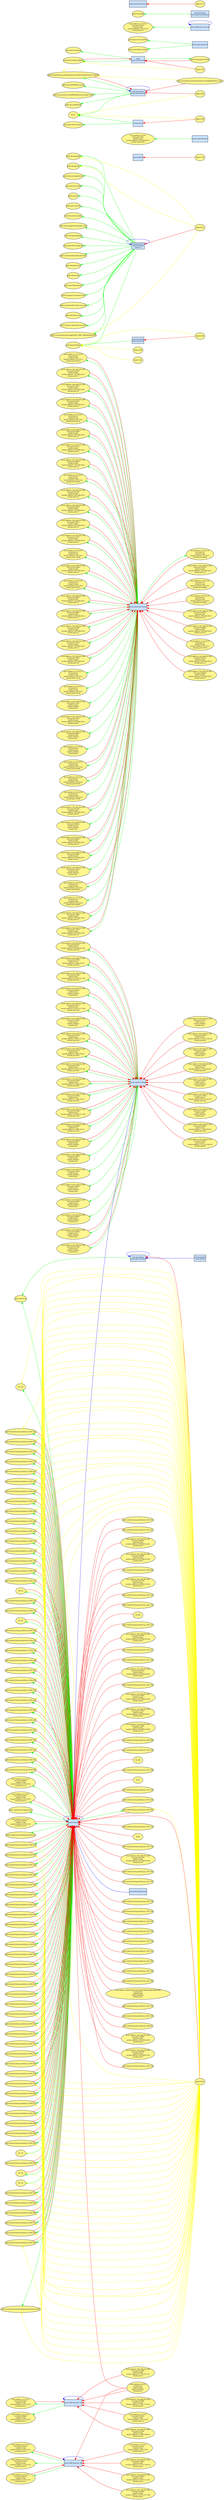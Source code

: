 digraph spade2dot {
graph [rankdir = "RL"];
node [fontname="Helvetica" fontsize="8" style="filled" margin="0.0,0.0"];
edge [fontname="Helvetica" fontsize="8"];
"d0a32ea23c38f9fa6a2b8f7ce193c685" [label="path:/dev/shm/org.mozilla.ipc.2059.262" shape="ellipse" fillcolor="khaki1"];
"9d938eb4c93c68f350034c87d3e1fe2d" [label="path:/dev/shm/org.mozilla.ipc.2059.309" shape="ellipse" fillcolor="khaki1"];
"41898dc4ad5acf4198236361c0627a0e" [label="path:/dev/shm/org.mozilla.ipc.2059.318" shape="ellipse" fillcolor="khaki1"];
"67d615181235460e0fb760a08e9a344a" [label="cwd:/home/liao\nname:URL Classifier" shape="box" fillcolor="lightsteelblue1"];
"15833dfd76e68fa3902ab3da9940f4c9" [label="local address:192.168.203.166\nlocal port:35428\nprotocol:tcp\nremote address:\nremote port:" shape="ellipse" fillcolor="khaki1"];
"744950caa0c44b931bfbf9d2911bd9f9" [label="path:/dev/shm/org.mozilla.ipc.2059.265" shape="ellipse" fillcolor="khaki1"];
"09ca347cc82cde0eb5a7afb6d745c896" [label="local address:127.0.0.53\nlocal port:53\nprotocol:udp\nremote address:127.0.0.1\nremote port:59366" shape="ellipse" fillcolor="khaki1"];
"463b388d446af34259bdf20280ddf636" [label="path:/etc/pam.d/common-auth" shape="ellipse" fillcolor="khaki1"];
"1022bf6b701a0f2def56b17c47135598" [label="local address:192.168.203.166\nlocal port:33824\nprotocol:tcp\nremote address:\nremote port:" shape="ellipse" fillcolor="khaki1"];
"5008dd268ae57a8d90452e56e791e504" [label="path:/etc/pam.d/common-account" shape="ellipse" fillcolor="khaki1"];
"839e0a0a0bcb0814f58d49b24111aa65" [label="local address:127.0.0.53\nlocal port:53\nprotocol:udp\nremote address:127.0.0.1\nremote port:41913" shape="ellipse" fillcolor="khaki1"];
"e62094c5c9beac1c4424e50fc9d2cf2a" [label="path:/dev/shm/org.mozilla.ipc.2347.139" shape="ellipse" fillcolor="khaki1"];
"df8501f3017869fa2431f701a4c7398a" [label="path:/dev/shm/org.mozilla.ipc.2059.257" shape="ellipse" fillcolor="khaki1"];
"28d40948997ef27fac7fe0f955d5d8cb" [label="local address:192.168.203.166\nlocal port:55596\nprotocol:tcp\nremote address:\nremote port:" shape="ellipse" fillcolor="khaki1"];
"c4940eb886f4893cd7e2d3030808e4e5" [label="local address:192.168.203.166\nlocal port:41589\nprotocol:udp\nremote address:52.74.223.119\nremote port:0" shape="ellipse" fillcolor="khaki1"];
"f8308994874c3a345fc3738f87b808e7" [label="local address:192.168.203.166\nlocal port:56762\nprotocol:tcp\nremote address:203.208.43.100\nremote port:443" shape="ellipse" fillcolor="khaki1"];
"838bdc83d86ce9a25614c05070a0e567" [label="local address:192.168.203.166\nlocal port:42187\nprotocol:udp\nremote address:192.168.203.2\nremote port:53" shape="ellipse" fillcolor="khaki1"];
"60a254c62083855868360ac185fdd87b" [label="path:/dev/shm/org.mozilla.ipc.2059.270" shape="ellipse" fillcolor="khaki1"];
"c9f3ec6164c9f0bd135112d6ae25a991" [label="path:/dev/shm/org.mozilla.ipc.2059.269" shape="ellipse" fillcolor="khaki1"];
"69c4dbf717affd991e861d81cf034763" [label="fd:174" shape="ellipse" fillcolor="khaki1"];
"1630a21f3a6b6313d9cf058234cb7ad0" [label="fd:82" shape="ellipse" fillcolor="khaki1"];
"c2a927a55075deed2515aa00ff442aac" [label="path:/sys/devices/system/cpu/present" shape="ellipse" fillcolor="khaki1"];
"b3cd035f13b5f5884f0927aab23bdcd8" [label="path:/dev/shm/org.mozilla.ipc.2347.135" shape="ellipse" fillcolor="khaki1"];
"6e85c77bb5481cc15b534a6e5bd1a494" [label="local address:192.168.203.166\nlocal port:57958\nprotocol:tcp\nremote address:1.194.234.33\nremote port:443" shape="ellipse" fillcolor="khaki1"];
"6d30c26eaa03790b7a9e4879c457777a" [label="local address:127.0.0.53\nlocal port:53\nprotocol:udp\nremote address:127.0.0.1\nremote port:53212" shape="ellipse" fillcolor="khaki1"];
"6b5319ce64cafd674574122f6bddbbe0" [label="path:/dev/shm/org.mozilla.ipc.2059.266" shape="ellipse" fillcolor="khaki1"];
"4caf8e078d82fae578c7531a06dfb0e8" [label="local address:192.168.203.166\nlocal port:42485\nprotocol:udp\nremote address:119.75.217.109\nremote port:0" shape="ellipse" fillcolor="khaki1"];
"9db1a3354e78918a6309a7d27ee928a2" [label="path:/etc/shadow" shape="ellipse" fillcolor="khaki1"];
"5ba96fc9482e54e27c674be614d580b3" [label="path:/dev/shm/org.mozilla.ipc.2059.302" shape="ellipse" fillcolor="khaki1"];
"8e53186fa6e0ed274a0825dcf385b4f0" [label="local address:192.168.203.166\nlocal port:43434\nprotocol:udp\nremote address:203.208.43.100\nremote port:0" shape="ellipse" fillcolor="khaki1"];
"8136c2cd63b1f30c1b67ac0145f7c25a" [label="local address:192.168.203.166\nlocal port:38710\nprotocol:udp\nremote address:192.168.203.2\nremote port:53" shape="ellipse" fillcolor="khaki1"];
"1c69e3b20a005f0a6a87a97c3ab770fa" [label="local address:192.168.203.166\nlocal port:50101\nprotocol:udp\nremote address:192.168.203.2\nremote port:53" shape="ellipse" fillcolor="khaki1"];
"444d23a2ba97ed771fc38c7cd8a335bb" [label="path:/dev/shm/org.mozilla.ipc.2347.162" shape="ellipse" fillcolor="khaki1"];
"63fdf0dd516d4d8e5c28d0096cbf208d" [label="ntgid:4227" shape="ellipse" fillcolor="khaki1"];
"a4de13cebbafce0b7e71a92379dd60c6" [label="fd:176" shape="ellipse" fillcolor="khaki1"];
"f596ad11885bf085ea4e5c0d96638ee8" [label="path:/etc/localtime" shape="ellipse" fillcolor="khaki1"];
"dc640e4b037863e3a19bac468dc8d719" [label="path:/dev/shm/org.mozilla.ipc.2059.295" shape="ellipse" fillcolor="khaki1"];
"f861dec7b59154f575400fc047215aad" [label="path:/etc/login.defs" shape="ellipse" fillcolor="khaki1"];
"d4c3a25b4adb855cc67d62d393fd35e3" [label="name:gdbus" shape="box" fillcolor="lightsteelblue1"];
"4f9b2e5e5ddaa9a7b27f486ea6a3bf29" [label="path:/dev/shm/org.mozilla.ipc.2347.143" shape="ellipse" fillcolor="khaki1"];
"c0c719974ee2df1ff5258fbfdd4711e4" [label="name:IPDL Background" shape="box" fillcolor="lightsteelblue1"];
"7d7ff8ce0305e3f4fb3a5eb0aad84683" [label="name:DNS Resolver #7" shape="box" fillcolor="lightsteelblue1"];
"73a5aaf7f30fda31ed23a2f14c49f0b4" [label="fd:138" shape="ellipse" fillcolor="khaki1"];
"9a29f41145ab1eb5de2e37e1b5930c0e" [label="local address:192.168.203.166\nlocal port:42141\nprotocol:udp\nremote address:192.168.203.2\nremote port:53" shape="ellipse" fillcolor="khaki1"];
"94cefec522b9a472568401d1c6f4e322" [label="local address:192.168.203.166\nlocal port:57854\nprotocol:tcp\nremote address:\nremote port:" shape="ellipse" fillcolor="khaki1"];
"46da39a7f8df8b0a322be984c855f7d5" [label="local address:192.168.203.166\nlocal port:50789\nprotocol:udp\nremote address:13.250.177.223\nremote port:0" shape="ellipse" fillcolor="khaki1"];
"f18fafad0ca006a249e6654e62ce0f73" [label="local address:127.0.0.53\nlocal port:53\nprotocol:udp\nremote address:127.0.0.1\nremote port:44521" shape="ellipse" fillcolor="khaki1"];
"7c507e5d82098ec494a0b8c4e6080cf3" [label="path:/dev/shm/org.mozilla.ipc.2347.124" shape="ellipse" fillcolor="khaki1"];
"d86381416e8a9188c6debf6afe72b37b" [label="name:avahi-daemon" shape="box" fillcolor="lightsteelblue1"];
"be0097ea349865b56a82100794e44c5e" [label="path:/dev/shm/org.mozilla.ipc.2059.327" shape="ellipse" fillcolor="khaki1"];
"597c7cd7afe7edbf03c7d6b41cff610a" [label="path:/dev/shm/org.mozilla.ipc.2059.301" shape="ellipse" fillcolor="khaki1"];
"a645782dfcaceffb112dc82495447c21" [label="path:/dev/shm/org.mozilla.ipc.2347.128" shape="ellipse" fillcolor="khaki1"];
"5eeca897a3c71c13fbcfdd09aa94e290" [label="local address:127.0.0.1\nlocal port:53212\nprotocol:udp\nremote address:127.0.0.53\nremote port:53" shape="ellipse" fillcolor="khaki1"];
"d1cf8e84dde848b9b4ddd258c8d1eeaa" [label="local address:192.168.203.166\nlocal port:37850\nprotocol:udp\nremote address:172.217.160.78\nremote port:0" shape="ellipse" fillcolor="khaki1"];
"b71e8177b6df8262a9d4fd8fbfa518f0" [label="path:/dev/shm/org.mozilla.ipc.2059.306" shape="ellipse" fillcolor="khaki1"];
"1f83c48c18df523cbd708d6d9a0c5b15" [label="local address:192.168.203.166\nlocal port:41104\nprotocol:tcp\nremote address:119.75.217.26\nremote port:443" shape="ellipse" fillcolor="khaki1"];
"aa50cf8178232555ef72f39f96bbf01e" [label="path:/proc/2059/attr/current" shape="ellipse" fillcolor="khaki1"];
"5f874418272a1340d5dabf83ad5a975a" [label="local address:192.168.203.166\nlocal port:59248\nprotocol:udp\nremote address:192.168.203.2\nremote port:53" shape="ellipse" fillcolor="khaki1"];
"a097c47730bd65c5436b953de7988cc8" [label="local address:192.168.203.166\nlocal port:36117\nprotocol:udp\nremote address:192.168.203.2\nremote port:53" shape="ellipse" fillcolor="khaki1"];
"36b447967e42cd518cf3eebe6674029e" [label="local address:127.0.0.53\nlocal port:53\nprotocol:udp\nremote address:127.0.0.1\nremote port:48891" shape="ellipse" fillcolor="khaki1"];
"0912bddff1b3effe7e9879b5360160cf" [label="path:/dev/shm/org.mozilla.ipc.2059.321" shape="ellipse" fillcolor="khaki1"];
"57eefdbda0be4a312dd80bc5334cdd4c" [label="path:/dev/shm/org.mozilla.ipc.2059.280" shape="ellipse" fillcolor="khaki1"];
"219f6da1584c660a0dec6f52df3df404" [label="path:/dev/shm/org.mozilla.ipc.2059.319" shape="ellipse" fillcolor="khaki1"];
"1fdc5279dde283f349dfcf01a9891ea1" [label="local address:127.0.0.53\nlocal port:53\nprotocol:udp\nremote address:127.0.0.1\nremote port:52432" shape="ellipse" fillcolor="khaki1"];
"1880185c10e3beb02961300496eabd8a" [label="local address:192.168.203.166\nlocal port:42170\nprotocol:tcp\nremote address:\nremote port:" shape="ellipse" fillcolor="khaki1"];
"53d9787ae614995dc2e0bcfdb013ee83" [label="path:/usr/share/fonts/truetype/ubuntu/Ubuntu-B.ttf" shape="ellipse" fillcolor="khaki1"];
"86ea913f28647ff6fd44e02ccee94ac1" [label="path:/dev/snd/controlC0" shape="ellipse" fillcolor="khaki1"];
"0d04637d87b04691b24d53706a62bbc3" [label="ntgid:1701" shape="ellipse" fillcolor="khaki1"];
"b3d44784371a920d36ab971fac45dd3e" [label="cwd:/home/liao\nname:gsd-color" shape="box" fillcolor="lightsteelblue1"];
"72f286f31063fbe984bcd2fca7708bb3" [label="path:/dev/shm/org.mozilla.ipc.2347.123" shape="ellipse" fillcolor="khaki1"];
"00d78950beccf5880ab84b9f47e941bc" [label="local address:192.168.203.166\nlocal port:38659\nprotocol:udp\nremote address:192.168.203.2\nremote port:53" shape="ellipse" fillcolor="khaki1"];
"f223edf64270639a355b3794beea4f72" [label="path:/dev/shm/org.mozilla.ipc.2059.312" shape="ellipse" fillcolor="khaki1"];
"e2aed2894cc74f3ee38ed2cb14a722ce" [label="path:/dev/shm/org.mozilla.ipc.2347.133" shape="ellipse" fillcolor="khaki1"];
"b93faca2fa07ec65244ce4ce571279ae" [label="path:/dev/shm/org.mozilla.ipc.2059.322" shape="ellipse" fillcolor="khaki1"];
"72ee9aad5ba51fab7d96ffadb38dc3fc" [label="path:/dev/shm/org.mozilla.ipc.2347.138" shape="ellipse" fillcolor="khaki1"];
"1c3234aa9d3af8daa2de2da34bad52f7" [label="path:/proc/4227/cmdline" shape="ellipse" fillcolor="khaki1"];
"9c2890f295fe3bc2f0e0b7121da7ca99" [label="path:/dev/shm/org.mozilla.ipc.2059.271" shape="ellipse" fillcolor="khaki1"];
"c067ad8a7c361662d72625303f2bfcaf" [label="path:/dev/shm/org.mozilla.ipc.2347.152" shape="ellipse" fillcolor="khaki1"];
"668be6156c4b7f45a15519baa0bc5a42" [label="local address:127.0.0.1\nlocal port:51970\nprotocol:udp\nremote address:127.0.0.53\nremote port:53" shape="ellipse" fillcolor="khaki1"];
"f59be4d116a00db5e05f99d68da63b53" [label="local address:127.0.0.1\nlocal port:48535\nprotocol:udp\nremote address:127.0.0.53\nremote port:53" shape="ellipse" fillcolor="khaki1"];
"a1f8983829d8badc48069e55f180d15a" [label="path:/etc/pam.d/common-session" shape="ellipse" fillcolor="khaki1"];
"2b88fa37bc0e9829daa82d3e5f6247f3" [label="fd:118" shape="ellipse" fillcolor="khaki1"];
"c9fe99d4ff51eb1607eebc5575fd99cb" [label="path:/dev/shm/org.mozilla.ipc.2347.161" shape="ellipse" fillcolor="khaki1"];
"e3756cdd2ff815f3e51108e9352f7e70" [label="local address:127.0.0.1\nlocal port:48891\nprotocol:udp\nremote address:127.0.0.53\nremote port:53" shape="ellipse" fillcolor="khaki1"];
"536fd2025281c4b18aa9f04374f076e5" [label="local address:127.0.0.53\nlocal port:53\nprotocol:udp\nremote address:127.0.0.1\nremote port:39467" shape="ellipse" fillcolor="khaki1"];
"b27d874a367bc0dd93975a3339f14983" [label="path:/dev/shm/org.mozilla.ipc.2059.335" shape="ellipse" fillcolor="khaki1"];
"64aca12ca9d2efc8c2c5f40ff295ac21" [label="path:/dev/shm/org.mozilla.ipc.2059.247" shape="ellipse" fillcolor="khaki1"];
"41d1a7f81890a66ba9ccae46f9be1b57" [label="path:/dev/shm/org.mozilla.ipc.2347.140" shape="ellipse" fillcolor="khaki1"];
"8a4b6dcee72076d8a5d1ff50e1b8065c" [label="path:/dev/shm/org.mozilla.ipc.2347.160" shape="ellipse" fillcolor="khaki1"];
"6993c8dec1aca7dbc4178fed4cefea33" [label="path:/etc/group" shape="ellipse" fillcolor="khaki1"];
"6d05b85564a4f061fa8c6b31d3c18ef6" [label="path:/dev/shm/org.mozilla.ipc.2059.325" shape="ellipse" fillcolor="khaki1"];
"2e0fd72cc61e4211ab325b7d9d63e8d1" [label="local address:192.168.203.166\nlocal port:57618\nprotocol:tcp\nremote address:\nremote port:" shape="ellipse" fillcolor="khaki1"];
"11ba5f7c54b725486a2df0a07e954928" [label="local address:127.0.0.53\nlocal port:53\nprotocol:udp\nremote address:127.0.0.1\nremote port:39065" shape="ellipse" fillcolor="khaki1"];
"3b32544a3d0bfe0169056a3f9fd7ef7d" [label="path:/dev/shm/org.mozilla.ipc.2059.310" shape="ellipse" fillcolor="khaki1"];
"7668f94c67d6c9f5627c81f4dbc4d03a" [label="local address:192.168.203.166\nlocal port:55572\nprotocol:tcp\nremote address:119.75.217.109\nremote port:443" shape="ellipse" fillcolor="khaki1"];
"5aa34ab0c536c4f3cb4bd5848b85e1bf" [label="local address:192.168.203.166\nlocal port:59718\nprotocol:udp\nremote address:192.168.203.2\nremote port:53" shape="ellipse" fillcolor="khaki1"];
"6f0b1078473630a10897a0a97eeaf0fe" [label="path:/etc/security/limits.d" shape="ellipse" fillcolor="khaki1"];
"6e3547c43ed08af11c03ab506fdd4c9c" [label="local address:127.0.0.1\nlocal port:37626\nprotocol:udp\nremote address:127.0.0.53\nremote port:53" shape="ellipse" fillcolor="khaki1"];
"4eedf3319cd4e115470b26c684d5bbdb" [label="path:/proc/4262/cmdline" shape="ellipse" fillcolor="khaki1"];
"5b508822e8790229b35c16e3b5c93bd2" [label="path:/dev/shm/org.mozilla.ipc.2059.311" shape="ellipse" fillcolor="khaki1"];
"ff7eb716f99120be0cfca4a6c8cb817f" [label="path:/etc/securetty" shape="ellipse" fillcolor="khaki1"];
"194dbef8ab8f15c165e0e8907658dab5" [label="path:/bin/su" shape="ellipse" fillcolor="khaki1"];
"894fae192e20c95e86dbb93dafa624c6" [label="local address:192.168.203.166\nlocal port:57850\nprotocol:tcp\nremote address:\nremote port:" shape="ellipse" fillcolor="khaki1"];
"0cd1718b96e8fe92b8445fbca059d916" [label="local address:192.168.203.166\nlocal port:51287\nprotocol:udp\nremote address:\nremote port:" shape="ellipse" fillcolor="khaki1"];
"ee65eb36eaf8e6aa7b72934f7f6b2184" [label="local address:0000:0000:0000:0000:0000:0000:0000:0000\nlocal port:0\nprotocol:udp\nremote address:\nremote port:" shape="ellipse" fillcolor="khaki1"];
"e0b67b6f89deac2711e4449131dcddab" [label="local address:192.168.203.166\nlocal port:40207\nprotocol:udp\nremote address:192.168.203.2\nremote port:53" shape="ellipse" fillcolor="khaki1"];
"ad632b862ed859b8bcf1509c2d6216d7" [label="local address:192.168.203.166\nlocal port:47875\nprotocol:udp\nremote address:192.168.203.2\nremote port:53" shape="ellipse" fillcolor="khaki1"];
"ec4a989e2bc031f379deabb943a7d137" [label="path:/dev/shm/org.mozilla.ipc.2059.249" shape="ellipse" fillcolor="khaki1"];
"7d9d53125664b0a24139f08a9f46289e" [label="path:/dev/shm/org.mozilla.ipc.2059.259" shape="ellipse" fillcolor="khaki1"];
"6fd24ac409b1eca81d3de245f3579b98" [label="ntgid:1550" shape="ellipse" fillcolor="khaki1"];
"0507fd1867317b324206a72cf3cdd983" [label="path:/home/liao/.local/share/gnome-shell/application_state" shape="ellipse" fillcolor="khaki1"];
"df5f32d1a3f7f63256a4edafae236f6e" [label="local address:127.0.0.1\nlocal port:39065\nprotocol:udp\nremote address:127.0.0.53\nremote port:53" shape="ellipse" fillcolor="khaki1"];
"30e803945f2de004dcab4125173a4d1c" [label="name:DNS Res~ver #10" shape="box" fillcolor="lightsteelblue1"];
"3923513da5656b32b649d9f50fe80f62" [label="name:dbus-daemon" shape="box" fillcolor="lightsteelblue1"];
"a3ac7fba74e2de2a1b200016c34b1674" [label="path:/proc/4275/cmdline" shape="ellipse" fillcolor="khaki1"];
"c92f99f388853f99a13d10d8be371179" [label="path:/dev/shm/org.mozilla.ipc.2347.153" shape="ellipse" fillcolor="khaki1"];
"9af78e8b30d0417a6f1f714699afce86" [label="path:/dev/shm/org.mozilla.ipc.2059.323" shape="ellipse" fillcolor="khaki1"];
"28203d7140062608d7489d1430102301" [label="local address:192.168.203.166\nlocal port:58883\nprotocol:udp\nremote address:192.168.203.2\nremote port:53" shape="ellipse" fillcolor="khaki1"];
"498025c4d3067dd5e4cf0c0a1a72dbc2" [label="path:/dev/shm/org.mozilla.ipc.2059.313" shape="ellipse" fillcolor="khaki1"];
"dce22b7722fb6e97c86f74c04bd30106" [label="local address:192.168.203.166\nlocal port:40513\nprotocol:udp\nremote address:192.168.203.2\nremote port:53" shape="ellipse" fillcolor="khaki1"];
"2d18625eb04e6d7af5594781d2711f7f" [label="local address:192.168.203.166\nlocal port:47377\nprotocol:udp\nremote address:192.168.203.2\nremote port:53" shape="ellipse" fillcolor="khaki1"];
"31bd255cb3aeb2a0291dcd70657b74a5" [label="local address:127.0.0.53\nlocal port:53\nprotocol:udp\nremote address:127.0.0.1\nremote port:37626" shape="ellipse" fillcolor="khaki1"];
"5df9aa386866796db82c06e67f8c2a09" [label="path:/dev/shm/org.mozilla.ipc.2059.278" shape="ellipse" fillcolor="khaki1"];
"de1e85184353cd24c6089ecc7256d5d9" [label="path:/dev/shm/org.mozilla.ipc.2059.333" shape="ellipse" fillcolor="khaki1"];
"74f4b97946e7c6c76f95e7e9200a02a0" [label="name:DNS Resolver #6" shape="box" fillcolor="lightsteelblue1"];
"869e6baac83980b8ae5ae2b939543885" [label="path:/proc/1/limits" shape="ellipse" fillcolor="khaki1"];
"3d86d35f707248b464f70690806f3ab4" [label="local address:192.168.203.166\nlocal port:57516\nprotocol:udp\nremote address:192.168.203.2\nremote port:53" shape="ellipse" fillcolor="khaki1"];
"dbf201c3632e2ac1586bb31f38101dd2" [label="local address:192.168.203.166\nlocal port:51568\nprotocol:udp\nremote address:192.168.203.2\nremote port:53" shape="ellipse" fillcolor="khaki1"];
"4f28c61a7d8a5d9bae7f923a1a3f9365" [label="fd:12" shape="ellipse" fillcolor="khaki1"];
"d7b40ed851805c37a92c952c36e76cd8" [label="local address:127.0.0.1\nlocal port:44455\nprotocol:udp\nremote address:127.0.0.53\nremote port:53" shape="ellipse" fillcolor="khaki1"];
"cf9a438caf5b1487b00a99813dd28e48" [label="path:/dev/shm/org.mozilla.ipc.2059.258" shape="ellipse" fillcolor="khaki1"];
"edc305a3d799055388183af38686f00f" [label="path:/dev/shm/org.mozilla.ipc.2347.120" shape="ellipse" fillcolor="khaki1"];
"22a6986d36042ba844d6711b26ea2a60" [label="path:/etc/fstab" shape="ellipse" fillcolor="khaki1"];
"3ee840967dc37e3c4bd145e5f568c9a6" [label="path:/dev/shm/org.mozilla.ipc.2309.97" shape="ellipse" fillcolor="khaki1"];
"e4a2be254405f54eadade3cfa7127854" [label="local address:192.168.203.166\nlocal port:50000\nprotocol:udp\nremote address:203.208.43.98\nremote port:0" shape="ellipse" fillcolor="khaki1"];
"66ef282c8d3118a7f8aa8f79fc4ff415" [label="path:/dev/shm/org.mozilla.ipc.2059.317" shape="ellipse" fillcolor="khaki1"];
"55976449178d9945b3b2bab0db45fa4a" [label="local address:127.0.0.53\nlocal port:53\nprotocol:udp\nremote address:127.0.0.1\nremote port:52917" shape="ellipse" fillcolor="khaki1"];
"ad68489a759129888c8d7fe9caec4ec5" [label="fd:133" shape="ellipse" fillcolor="khaki1"];
"bdc8ec7a503b0a4269f082862f5ef932" [label="path:/dev/shm/org.mozilla.ipc.2059.303" shape="ellipse" fillcolor="khaki1"];
"a02d0a7cee1525e563aa6ec681beed7c" [label="local address:192.168.203.166\nlocal port:48092\nprotocol:udp\nremote address:192.168.203.2\nremote port:53" shape="ellipse" fillcolor="khaki1"];
"dbcd47725dbf881390204d364dacded9" [label="local address:127.0.0.53\nlocal port:53\nprotocol:udp\nremote address:127.0.0.1\nremote port:51970" shape="ellipse" fillcolor="khaki1"];
"a281f8d028fe8fbf35bd4625f7b2a3d9" [label="local address:192.168.203.166\nlocal port:60708\nprotocol:udp\nremote address:203.208.43.99\nremote port:0" shape="ellipse" fillcolor="khaki1"];
"e1f657dd11d47d2166981a73fce50159" [label="local address:192.168.203.166\nlocal port:48065\nprotocol:udp\nremote address:\nremote port:" shape="ellipse" fillcolor="khaki1"];
"df8ec9cba989bf319e452790119c2a3f" [label="path:/dev/shm/org.mozilla.ipc.2059.272" shape="ellipse" fillcolor="khaki1"];
"cc5cad8cc53c5515206e91d6a846255e" [label="local address:192.168.203.166\nlocal port:57954\nprotocol:tcp\nremote address:1.194.234.33\nremote port:443" shape="ellipse" fillcolor="khaki1"];
"e5349de0ba46f6f4af2e11093d55f44b" [label="path:/dev/snd/pcmC0D0p" shape="ellipse" fillcolor="khaki1"];
"f7e97977ca242aaecc6e44b902c1958d" [label="local address:192.168.203.166\nlocal port:39072\nprotocol:tcp\nremote address:\nremote port:" shape="ellipse" fillcolor="khaki1"];
"2f15e66a3cbf4a70f665ca31cfb8fcfc" [label="fd:124" shape="ellipse" fillcolor="khaki1"];
"97bcfcc0ca37c1759fa7e4b1277208c7" [label="name:firefox" shape="box" fillcolor="lightsteelblue1"];
"8eef3160618deee71baedcc5b03d51de" [label="path:/etc/environment" shape="ellipse" fillcolor="khaki1"];
"7e47e187c2d0ff5a2f9a8c1f4fcf6dbf" [label="path:/dev/shm/org.mozilla.ipc.2347.136" shape="ellipse" fillcolor="khaki1"];
"dd64d3327ad2eb52dfff1d1f7cc2103a" [label="local address:192.168.203.166\nlocal port:56661\nprotocol:udp\nremote address:192.168.203.2\nremote port:53" shape="ellipse" fillcolor="khaki1"];
"bb1fdaa57f81f05c628abc383b96dbc4" [label="local address:192.168.203.166\nlocal port:41110\nprotocol:tcp\nremote address:119.75.217.26\nremote port:443" shape="ellipse" fillcolor="khaki1"];
"6eb66f1d1a2d57b3ff525b9a0e3edc5a" [label="path:/dev/shm/org.mozilla.ipc.2347.142" shape="ellipse" fillcolor="khaki1"];
"18f63ef1a0f00712fcf988d2b4070688" [label="local address:192.168.203.166\nlocal port:45208\nprotocol:udp\nremote address:192.168.203.2\nremote port:53" shape="ellipse" fillcolor="khaki1"];
"6383956f38c3cf7ad6f85fb9dd71f74b" [label="command line:su\ncwd:/home/liao\nname:su" shape="box" fillcolor="lightsteelblue1"];
"4f55f38691483d53f8ec16d3d5290960" [label="path:/proc/sys/kernel/ngroups_max" shape="ellipse" fillcolor="khaki1"];
"e0a905af1fc31c40e0b00159e73bade4" [label="local address:192.168.203.166\nlocal port:41070\nprotocol:tcp\nremote address:1.194.234.32\nremote port:443" shape="ellipse" fillcolor="khaki1"];
"72a4580794a43d66fb45f831bca08702" [label="path:/etc/pam.d/other" shape="ellipse" fillcolor="khaki1"];
"33d403c924f89c74f942e2b915d86947" [label="path:/proc/4227/loginuid" shape="ellipse" fillcolor="khaki1"];
"352b68e1e1024624979a1adfab625f53" [label="path:/dev/shm/org.mozilla.ipc.2059.246" shape="ellipse" fillcolor="khaki1"];
"acb0fa927be0b1b67e7cd7a85e1be3ff" [label="local address:192.168.203.166\nlocal port:54590\nprotocol:tcp\nremote address:\nremote port:" shape="ellipse" fillcolor="khaki1"];
"72c8272fe573efe455f73290a7f866ce" [label="path:/dev/shm/org.mozilla.ipc.2347.147" shape="ellipse" fillcolor="khaki1"];
"274ca0f2476a54924b489d3d8f890aad" [label="local address:192.168.203.166\nlocal port:60414\nprotocol:udp\nremote address:203.208.43.101\nremote port:0" shape="ellipse" fillcolor="khaki1"];
"efa8d8a588223ee4718355129b3e7365" [label="local address:192.168.203.166\nlocal port:46498\nprotocol:udp\nremote address:203.208.43.102\nremote port:0" shape="ellipse" fillcolor="khaki1"];
"786f8820d240b42a26322f918ba4bd69" [label="local address:192.168.203.166\nlocal port:57786\nprotocol:tcp\nremote address:69.171.247.20\nremote port:443" shape="ellipse" fillcolor="khaki1"];
"d13c87aeeb29c646a70285bc615b9e00" [label="path:/dev/shm/org.mozilla.ipc.2059.256" shape="ellipse" fillcolor="khaki1"];
"b6310c1df67f87b3e0e5625ea28fb605" [label="path:/dev/shm/org.mozilla.ipc.2059.276" shape="ellipse" fillcolor="khaki1"];
"d7f90603095998374fbf630d96aea342" [label="local address:192.168.203.166\nlocal port:41154\nprotocol:tcp\nremote address:119.75.217.26\nremote port:443" shape="ellipse" fillcolor="khaki1"];
"554018d6e8847faab3095f052772f86a" [label="path:/dev/shm/org.mozilla.ipc.2059.283" shape="ellipse" fillcolor="khaki1"];
"86131b2fd5118ca3cc9ae20a72c5c5c4" [label="path:/usr/share/locale-langpack/zh_CN/LC_MESSAGES/liao0" shape="ellipse" fillcolor="khaki1"];
"ea920c695568bd16983bdd16a221397b" [label="path:/dev/shm/org.mozilla.ipc.2059.248" shape="ellipse" fillcolor="khaki1"];
"5c33c2284cbdfb2caf562f60c1f3bdc2" [label="path:/dev/shm/org.mozilla.ipc.2059.261" shape="ellipse" fillcolor="khaki1"];
"69e43c05c33c0719df7431af4b6d6e7a" [label="local address:192.168.203.166\nlocal port:45779\nprotocol:udp\nremote address:203.208.43.110\nremote port:0" shape="ellipse" fillcolor="khaki1"];
"97f7c0607701d3afc2391d414a3ff1b5" [label="local address:127.0.0.1\nlocal port:41913\nprotocol:udp\nremote address:127.0.0.53\nremote port:53" shape="ellipse" fillcolor="khaki1"];
"c60cb0e2e8bdf8aae2cc2234df6c57f3" [label="path:/dev/shm/org.mozilla.ipc.2059.304" shape="ellipse" fillcolor="khaki1"];
"e4a058126b1695e4cf732d8ad2569e86" [label="path:/dev/shm/org.mozilla.ipc.2059.329" shape="ellipse" fillcolor="khaki1"];
"fd05c0f811e0614e5eb544005b7b9fac" [label="path:/dev/shm/org.mozilla.ipc.2059.282" shape="ellipse" fillcolor="khaki1"];
"5abde162a27864891b4d98b14f88a27b" [label="path:/dev/shm/org.mozilla.ipc.2059.267" shape="ellipse" fillcolor="khaki1"];
"19b860e7ede52bfa552e1467fbf3312f" [label="path:/dev/shm/org.mozilla.ipc.2347.119" shape="ellipse" fillcolor="khaki1"];
"f9db3e1b4efade27fa03b18c29b8d3a8" [label="local address:127.0.0.53\nlocal port:53\nprotocol:udp\nremote address:\nremote port:" shape="ellipse" fillcolor="khaki1"];
"12d8cecd783a746697f5ad67f53e83df" [label="local address:192.168.203.166\nlocal port:57956\nprotocol:tcp\nremote address:1.194.234.33\nremote port:443" shape="ellipse" fillcolor="khaki1"];
"0c984d919f816dcb6557ef29dcba6e29" [label="local address:192.168.203.166\nlocal port:33826\nprotocol:tcp\nremote address:\nremote port:" shape="ellipse" fillcolor="khaki1"];
"09bf449fef19dc4b20d73583dc993496" [label="path:/dev/shm/org.mozilla.ipc.2347.132" shape="ellipse" fillcolor="khaki1"];
"3a19bf2a0ee1b985a9fcd9b49e3fb770" [label="path:/dev/shm/org.mozilla.ipc.2059.332" shape="ellipse" fillcolor="khaki1"];
"c1888828b55ee5a33be43758a334535c" [label="path:/dev/shm/org.mozilla.ipc.2059.316" shape="ellipse" fillcolor="khaki1"];
"0556fc862f1c209a4d07cb90ba689890" [label="path:/dev/shm/org.mozilla.ipc.2059.243" shape="ellipse" fillcolor="khaki1"];
"e51629315440be419ac0a717933ac76e" [label="local address:0.0.0.0\nlocal port:5353\nprotocol:udp\nremote address:192.168.203.1\nremote port:5353" shape="ellipse" fillcolor="khaki1"];
"b19bd442877ad337eb223cf5b8dc930e" [label="fd:164" shape="ellipse" fillcolor="khaki1"];
"fbc9c84c2a6011dcc950c77fa48e99e1" [label="path:/dev/shm/org.mozilla.ipc.2059.314" shape="ellipse" fillcolor="khaki1"];
"2668fb6175ba664209db68a7404948cb" [label="local address:192.168.203.166\nlocal port:47213\nprotocol:udp\nremote address:192.168.203.2\nremote port:53" shape="ellipse" fillcolor="khaki1"];
"7680683fbfe4ec3b16696a0999591e1d" [label="local address:192.168.203.166\nlocal port:57960\nprotocol:tcp\nremote address:1.194.234.33\nremote port:443" shape="ellipse" fillcolor="khaki1"];
"5f6446f94990afa18a54baf7749f317f" [label="local address:192.168.203.166\nlocal port:55568\nprotocol:tcp\nremote address:119.75.217.109\nremote port:443" shape="ellipse" fillcolor="khaki1"];
"6e44af14385a77b4d147b352d967dc54" [label="path:/dev/shm/org.mozilla.ipc.2059.255" shape="ellipse" fillcolor="khaki1"];
"c056b67bac1953ad78700a2e21ab45d8" [label="local address:192.168.203.166\nlocal port:51642\nprotocol:udp\nremote address:192.168.203.2\nremote port:53" shape="ellipse" fillcolor="khaki1"];
"7ec01d99d1e270d45a2e52164ed3ca8e" [label="local address:192.168.203.166\nlocal port:41068\nprotocol:tcp\nremote address:1.194.234.32\nremote port:443" shape="ellipse" fillcolor="khaki1"];
"798d63cb92b6036b0651ff6184e8cf6f" [label="path:/dev/shm/org.mozilla.ipc.2059.268" shape="ellipse" fillcolor="khaki1"];
"15deafa6129403de744391143f8a7710" [label="path:/dev/shm/org.mozilla.ipc.2059.330" shape="ellipse" fillcolor="khaki1"];
"3038a535296dd5db2381ecc8aefb6a97" [label="local address:192.168.203.166\nlocal port:41046\nprotocol:tcp\nremote address:1.194.234.32\nremote port:443" shape="ellipse" fillcolor="khaki1"];
"1db38d865835642396d4a248db4c7b86" [label="path:/usr/share/locale/locale.alias" shape="ellipse" fillcolor="khaki1"];
"906f18c96a1eadbccb2efd85d420923e" [label="path:/usr/share/icons/DMZ-White/cursors/right_side" shape="ellipse" fillcolor="khaki1"];
"b75c5e51287b7c6fb905c50631d3aff9" [label="path:/dev/shm/org.mozilla.ipc.2059.281" shape="ellipse" fillcolor="khaki1"];
"0f18513eae145a143b859c6ca96450b6" [label="path:/dev/shm/org.mozilla.ipc.2347.121" shape="ellipse" fillcolor="khaki1"];
"a2ae41bc056a8b00bd88f9b4052e0523" [label="path:/dev/shm/org.mozilla.ipc.2059.326" shape="ellipse" fillcolor="khaki1"];
"6fd739d76969c6cee06314c1f55b9363" [label="name:systemd-resolve" shape="box" fillcolor="lightsteelblue1"];
"9ee9b8717fb5ec18e1fd06e01a077e30" [label="local address:192.168.203.166\nlocal port:41400\nprotocol:tcp\nremote address:\nremote port:" shape="ellipse" fillcolor="khaki1"];
"c422eef219f9c9b2678a226764fb69f5" [label="path:/dev/snd/timer" shape="ellipse" fillcolor="khaki1"];
"1adaab71f6f1b8bcd20c898bd255018e" [label="path:/dev/shm/org.mozilla.ipc.2059.260" shape="ellipse" fillcolor="khaki1"];
"87278a9dd48b6f68e02825f2f1eef3b4" [label="path:/dev/shm/org.mozilla.ipc.2059.305" shape="ellipse" fillcolor="khaki1"];
"7305c183634b2a30f9cad6f87232ccf4" [label="local address:127.0.0.53\nlocal port:53\nprotocol:udp\nremote address:127.0.0.1\nremote port:58700" shape="ellipse" fillcolor="khaki1"];
"e7ae9f65cf135738d87387199a8d8b99" [label="local address:192.168.203.166\nlocal port:58738\nprotocol:udp\nremote address:203.208.43.103\nremote port:0" shape="ellipse" fillcolor="khaki1"];
"afb352fad65683e993cabca9bac559d6" [label="cwd:/home/liao\nname:gsd-housekeepin" shape="box" fillcolor="lightsteelblue1"];
"7ddc260e94f51d2d50c894104a31efbc" [label="cwd:/\nname:pulseaudio" shape="box" fillcolor="lightsteelblue1"];
"a59f7bda35fbe2898d9e1ded178d4c39" [label="path:/dev/shm/org.mozilla.ipc.2059.331" shape="ellipse" fillcolor="khaki1"];
"d726ba4cc4b465a0a4b6cd2d6b4c0a82" [label="local address:127.0.0.1\nlocal port:44521\nprotocol:udp\nremote address:127.0.0.53\nremote port:53" shape="ellipse" fillcolor="khaki1"];
"937a57e7a9b1e8c9a3d9a0e83b09575b" [label="path:/dev/shm/org.mozilla.ipc.2347.127" shape="ellipse" fillcolor="khaki1"];
"c4b57e63d035e0aeaffd8cd1dea57719" [label="local address:192.168.203.166\nlocal port:58950\nprotocol:tcp\nremote address:\nremote port:" shape="ellipse" fillcolor="khaki1"];
"0d2cc10f4b41b9e95f1d8c730f5c1d7b" [label="path:/dev/shm/org.mozilla.ipc.2347.129" shape="ellipse" fillcolor="khaki1"];
"5af2a5f4e874b2d750a622e204c5a4e5" [label="local address:127.0.0.53\nlocal port:53\nprotocol:udp\nremote address:127.0.0.1\nremote port:45343" shape="ellipse" fillcolor="khaki1"];
"5dd946c63bab08ae2749d63bf176d53f" [label="local address:127.0.0.53\nlocal port:53\nprotocol:udp\nremote address:127.0.0.1\nremote port:37944" shape="ellipse" fillcolor="khaki1"];
"3579616f7a1624dcd559edf62ab7271e" [label="ntgid:2059" shape="ellipse" fillcolor="khaki1"];
"6a9fb76b6b875d5fcbb5939cf3fbd407" [label="local address:192.168.203.166\nlocal port:49239\nprotocol:udp\nremote address:203.208.43.96\nremote port:0" shape="ellipse" fillcolor="khaki1"];
"1b4bab785574bfb8a24d798ce9a05127" [label="local address:192.168.203.166\nlocal port:55195\nprotocol:udp\nremote address:192.168.203.2\nremote port:53" shape="ellipse" fillcolor="khaki1"];
"16d15008950d24d05721849137656af3" [label="path:/sys/devices/system/cpu" shape="ellipse" fillcolor="khaki1"];
"b577a7ec0e795e4f401a5430dc8da612" [label="path:/etc/hosts" shape="ellipse" fillcolor="khaki1"];
"c0c09ee987704b2f9a0495603f1c7ac2" [label="name:Socket Thread" shape="box" fillcolor="lightsteelblue1"];
"6f622e2ec52c06a130172f8b5086d5f3" [label="ntgid:1398" shape="ellipse" fillcolor="khaki1"];
"a7bcf56e99202e26c13ac2b807123bf2" [label="local address:192.168.203.166\nlocal port:49443\nprotocol:udp\nremote address:\nremote port:" shape="ellipse" fillcolor="khaki1"];
"c803bdb6edd30d1e4ba8e5585186ecda" [label="path:/dev/shm/org.mozilla.ipc.2059.320" shape="ellipse" fillcolor="khaki1"];
"3a9e80341b0bc26fb2fe993ab780853f" [label="local address:192.168.203.166\nlocal port:32872\nprotocol:tcp\nremote address:172.217.160.78\nremote port:80" shape="ellipse" fillcolor="khaki1"];
"c964287783d5452ceed1f2a2b5db7236" [label="path:/etc/pam.d/su" shape="ellipse" fillcolor="khaki1"];
"3a6945c1bfe668fd3a29777837c9a0c6" [label="path:/dev/shm/org.mozilla.ipc.2059.264" shape="ellipse" fillcolor="khaki1"];
"5b6213c42ccd61ecadb2115171728826" [label="cwd:/home/liao\nname:firefox" shape="box" fillcolor="lightsteelblue1"];
"fcc2f20ad5838b9e8002b55bbb5fc6c1" [label="local address:192.168.203.166\nlocal port:47512\nprotocol:tcp\nremote address:\nremote port:" shape="ellipse" fillcolor="khaki1"];
"a5fda77588bc3f26a486dab7fa9f76a3" [label="local address:192.168.203.166\nlocal port:32870\nprotocol:tcp\nremote address:172.217.160.78\nremote port:80" shape="ellipse" fillcolor="khaki1"];
"7cbb311a162d7fd671c010f54176fdcb" [label="local address:192.168.203.166\nlocal port:40847\nprotocol:udp\nremote address:192.168.203.2\nremote port:53" shape="ellipse" fillcolor="khaki1"];
"92eca7cc9c7bf5f0bf5a85236b84b6e0" [label="path:/dev/shm/org.mozilla.ipc.2347.126" shape="ellipse" fillcolor="khaki1"];
"e34c787a10bcc8a8809f90b593eb719d" [label="local address:192.168.203.166\nlocal port:56942\nprotocol:tcp\nremote address:\nremote port:" shape="ellipse" fillcolor="khaki1"];
"9550cf392dc1841829fe32c9e4479ffe" [label="local address:192.168.203.166\nlocal port:42985\nprotocol:udp\nremote address:192.168.203.2\nremote port:53" shape="ellipse" fillcolor="khaki1"];
"c6146265e7dd40ec0044685ebdca8513" [label="path:/dev/shm/org.mozilla.ipc.2059.308" shape="ellipse" fillcolor="khaki1"];
"31cff1b11da56b003c5b52b272d79a45" [label="path:/dev/shm/org.mozilla.ipc.2059.275" shape="ellipse" fillcolor="khaki1"];
"55f250b02ac7c1343192cf13f767f3be" [label="local address:192.168.203.166\nlocal port:33629\nprotocol:udp\nremote address:203.208.43.104\nremote port:0" shape="ellipse" fillcolor="khaki1"];
"153d135509314134ec96a1b2cb04c0f5" [label="local address:127.0.0.1\nlocal port:58700\nprotocol:udp\nremote address:127.0.0.53\nremote port:53" shape="ellipse" fillcolor="khaki1"];
"bfa3e6f32ec6b0de0f892ece99557c7a" [label="local address:192.168.203.166\nlocal port:37953\nprotocol:udp\nremote address:203.208.43.97\nremote port:0" shape="ellipse" fillcolor="khaki1"];
"af8526c080c0c867b10127cb2b7fd992" [label="local address:192.168.203.166\nlocal port:37946\nprotocol:udp\nremote address:203.208.43.105\nremote port:0" shape="ellipse" fillcolor="khaki1"];
"018fdfad072ceaa3909ece2de040c4a0" [label="path:/dev/shm/org.mozilla.ipc.2059.244" shape="ellipse" fillcolor="khaki1"];
"ac3654b75c5a222bc9f24b7520fa6f6c" [label="path:/dev/shm/org.mozilla.ipc.2059.328" shape="ellipse" fillcolor="khaki1"];
"8c0c4ae6891c2521541115ce4ce36fb6" [label="path:/dev/shm/org.mozilla.ipc.2059.290" shape="ellipse" fillcolor="khaki1"];
"86ad07e3b795c7655fe0d129a69259c8" [label="ntgid:1710" shape="ellipse" fillcolor="khaki1"];
"33476d8af508e18f0def0cd615c61905" [label="path:/dev/shm/org.mozilla.ipc.2347.134" shape="ellipse" fillcolor="khaki1"];
"592b1eb6ce052ac9a83372577739fcf8" [label="ntgid:1692" shape="ellipse" fillcolor="khaki1"];
"3e94da2942b0fad31d41bfa1b4cd9c85" [label="ntgid:1818" shape="ellipse" fillcolor="khaki1"];
"5b8ee80c4472df9df29058ae7ccd22eb" [label="local address:192.168.203.166\nlocal port:42905\nprotocol:udp\nremote address:119.75.217.26\nremote port:0" shape="ellipse" fillcolor="khaki1"];
"a77448f8da782e844fa7cdfcb2fcada8" [label="path:/dev/shm/org.mozilla.ipc.2059.263" shape="ellipse" fillcolor="khaki1"];
"42c7622119f78d7a987363da5cb73742" [label="path:/dev/shm/org.mozilla.ipc.2059.274" shape="ellipse" fillcolor="khaki1"];
"66abab03d550252c7eeb2c62a1dbefcd" [label="path:/dev/shm/org.mozilla.ipc.2059.324" shape="ellipse" fillcolor="khaki1"];
"2226c31839a548ba5de0db755704c162" [label="path:/dev/shm/org.mozilla.ipc.2059.273" shape="ellipse" fillcolor="khaki1"];
"56ad3cb9f10b9bce1bf54fe52428c4f9" [label="path:/dev/shm/org.mozilla.ipc.2059.277" shape="ellipse" fillcolor="khaki1"];
"d4f54b0cd1d5a88e46ec8eeef0cd06f0" [label="path:/home/liao/.local/share/gnome-shell/.goutputstream-E7ODVZ" shape="ellipse" fillcolor="khaki1"];
"8003db06d5c2225aa22ab5e02c299cad" [label="path:/etc/shells" shape="ellipse" fillcolor="khaki1"];
"1cd2ba29d9558b60deb39854349d678d" [label="local address:192.168.203.166\nlocal port:57516\nprotocol:udp\nremote address:\nremote port:" shape="ellipse" fillcolor="khaki1"];
"cfc8717ab6d379d0e3b34b19d70f843a" [label="path:/proc/filesystems" shape="ellipse" fillcolor="khaki1"];
"fea66704d71aad948ace4e7128a569d1" [label="path:/dev/shm/org.mozilla.ipc.2059.245" shape="ellipse" fillcolor="khaki1"];
"3a0215cb22b8696cd003971f91d0a0a2" [label="fd:106" shape="ellipse" fillcolor="khaki1"];
"c717d022e62922dda1b839a6ed7da90e" [label="path:/proc/1692/stat" shape="ellipse" fillcolor="khaki1"];
"b328bc70392adcc3100b66d1d79f9dfd" [label="name:gnome-terminal-" shape="box" fillcolor="lightsteelblue1"];
"c9bf23ceb1c1620cd272d3998523db11" [label="path:/dev/shm/org.mozilla.ipc.2347.148" shape="ellipse" fillcolor="khaki1"];
"ad1456619efbe48d61a06b2d9759de9b" [label="local address:192.168.203.166\nlocal port:55541\nprotocol:udp\nremote address:192.168.203.2\nremote port:53" shape="ellipse" fillcolor="khaki1"];
"ee5a7e84179ca1fc4ce60f1a672b7547" [label="local address:127.0.0.53\nlocal port:53\nprotocol:udp\nremote address:127.0.0.1\nremote port:48535" shape="ellipse" fillcolor="khaki1"];
"4d6ac4d9ea77d8d07201d97ce5bd933d" [label="path:/dev/shm/org.mozilla.ipc.2059.250" shape="ellipse" fillcolor="khaki1"];
"009919010bf7acbef5c87c4181a11bea" [label="path:/dev/shm/org.mozilla.ipc.2059.315" shape="ellipse" fillcolor="khaki1"];
"7796249d79cde900535a5b9732855437" [label="path:/dev/shm/org.mozilla.ipc.2059.307" shape="ellipse" fillcolor="khaki1"];
"7580906c7d0e78a1afe251666fc0c185" [label="ntgid:2377" shape="ellipse" fillcolor="khaki1"];
"78bec983d23756263886c2f6af28d1fe" [label="fd:42" shape="ellipse" fillcolor="khaki1"];
"ac2d943061d1f5f9ccdcdcb85c3ae569" [label="cwd:/home/liao\nname:gnome-shell" shape="box" fillcolor="lightsteelblue1"];
"1b85972eaa0e73b380404455de3efcd2" [label="path:/dev/shm/org.mozilla.ipc.2059.279" shape="ellipse" fillcolor="khaki1"];
"5ba318171b5d93506a660204b98a206a" [label="local address:127.0.0.53\nlocal port:53\nprotocol:udp\nremote address:127.0.0.1\nremote port:44455" shape="ellipse" fillcolor="khaki1"];
"934852af0ad3281821149e57774975ad" [label="name:Xorg" shape="box" fillcolor="lightsteelblue1"];
"750090228ee4e6869d0a2dad2f06eb22" [label="local address:0.0.0.0\nlocal port:0\nprotocol:udp\nremote address:\nremote port:" shape="ellipse" fillcolor="khaki1"];
"1df77b0eeb3a90c5ddc0461f3866114b" [label="path:/dev/shm/org.mozilla.ipc.2347.122" shape="ellipse" fillcolor="khaki1"];
"6f55f9aee47679111cc050cfce82e0f8" [label="local address:127.0.0.1\nlocal port:52917\nprotocol:udp\nremote address:127.0.0.53\nremote port:53" shape="ellipse" fillcolor="khaki1"];
"afdb065537f3a17b35f39de6a7d4e51d" [label="local address:192.168.203.166\nlocal port:51008\nprotocol:udp\nremote address:192.168.203.2\nremote port:53" shape="ellipse" fillcolor="khaki1"];
"ac9e037a9e6117a78d2bf2d480741104" [label="path:/dev/shm/org.mozilla.ipc.2059.334" shape="ellipse" fillcolor="khaki1"];
"ca0b035a52c97844d5b4d583010eb9a3" [label="path:/dev/shm/org.mozilla.ipc.2347.125" shape="ellipse" fillcolor="khaki1"];
"3ba33a74ef6f72c53b65180a719177a1" [label="local address:192.168.203.166\nlocal port:53752\nprotocol:udp\nremote address:192.168.203.2\nremote port:53" shape="ellipse" fillcolor="khaki1"];
"a99e37384441282b62c939b01c50697d" [label="local address:192.168.203.166\nlocal port:56760\nprotocol:udp\nremote address:13.229.188.59\nremote port:0" shape="ellipse" fillcolor="khaki1"];
"ffd9cb911f941855ffbfc82ff6df35be" [label="local address:192.168.203.166\nlocal port:58435\nprotocol:udp\nremote address:192.168.203.2\nremote port:53" shape="ellipse" fillcolor="khaki1"];
"818280be18a983677f5024bb11194227" [label="ntgid:1302" shape="ellipse" fillcolor="khaki1"];
"9d938eb4c93c68f350034c87d3e1fe2d" -> "97bcfcc0ca37c1759fa7e4b1277208c7" [label="" color="red" style="solid"];
"d0a32ea23c38f9fa6a2b8f7ce193c685" -> "97bcfcc0ca37c1759fa7e4b1277208c7" [label="" color="red" style="solid"];
"67d615181235460e0fb760a08e9a344a" -> "67d615181235460e0fb760a08e9a344a" [label="" color="blue" style="solid"];
"67d615181235460e0fb760a08e9a344a" -> "b577a7ec0e795e4f401a5430dc8da612" [label="" color="green" style="solid"];
"41898dc4ad5acf4198236361c0627a0e" -> "97bcfcc0ca37c1759fa7e4b1277208c7" [label="" color="red" style="solid"];
"15833dfd76e68fa3902ab3da9940f4c9" -> "c0c09ee987704b2f9a0495603f1c7ac2" [label="" color="red" style="solid"];
"1022bf6b701a0f2def56b17c47135598" -> "c0c09ee987704b2f9a0495603f1c7ac2" [label="" color="red" style="solid"];
"744950caa0c44b931bfbf9d2911bd9f9" -> "97bcfcc0ca37c1759fa7e4b1277208c7" [label="" color="red" style="solid"];
"09ca347cc82cde0eb5a7afb6d745c896" -> "6fd739d76969c6cee06314c1f55b9363" [label="" color="red" style="solid"];
"839e0a0a0bcb0814f58d49b24111aa65" -> "6fd739d76969c6cee06314c1f55b9363" [label="" color="red" style="solid"];
"e62094c5c9beac1c4424e50fc9d2cf2a" -> "97bcfcc0ca37c1759fa7e4b1277208c7" [label="" color="red" style="solid"];
"df8501f3017869fa2431f701a4c7398a" -> "97bcfcc0ca37c1759fa7e4b1277208c7" [label="" color="red" style="solid"];
"28d40948997ef27fac7fe0f955d5d8cb" -> "c0c09ee987704b2f9a0495603f1c7ac2" [label="" color="red" style="solid"];
"c4940eb886f4893cd7e2d3030808e4e5" -> "7d7ff8ce0305e3f4fb3a5eb0aad84683" [label="" color="red" style="solid"];
"f8308994874c3a345fc3738f87b808e7" -> "c0c09ee987704b2f9a0495603f1c7ac2" [label="" color="red" style="solid"];
"838bdc83d86ce9a25614c05070a0e567" -> "6fd739d76969c6cee06314c1f55b9363" [label="" color="red" style="solid"];
"60a254c62083855868360ac185fdd87b" -> "97bcfcc0ca37c1759fa7e4b1277208c7" [label="" color="red" style="solid"];
"c9f3ec6164c9f0bd135112d6ae25a991" -> "97bcfcc0ca37c1759fa7e4b1277208c7" [label="" color="red" style="solid"];
"1630a21f3a6b6313d9cf058234cb7ad0" -> "97bcfcc0ca37c1759fa7e4b1277208c7" [label="" color="red" style="solid"];
"b3cd035f13b5f5884f0927aab23bdcd8" -> "97bcfcc0ca37c1759fa7e4b1277208c7" [label="" color="red" style="solid"];
"6e85c77bb5481cc15b534a6e5bd1a494" -> "c0c09ee987704b2f9a0495603f1c7ac2" [label="" color="red" style="solid"];
"6b5319ce64cafd674574122f6bddbbe0" -> "97bcfcc0ca37c1759fa7e4b1277208c7" [label="" color="red" style="solid"];
"4caf8e078d82fae578c7531a06dfb0e8" -> "74f4b97946e7c6c76f95e7e9200a02a0" [label="" color="red" style="solid"];
"5ba96fc9482e54e27c674be614d580b3" -> "97bcfcc0ca37c1759fa7e4b1277208c7" [label="" color="red" style="solid"];
"8e53186fa6e0ed274a0825dcf385b4f0" -> "97bcfcc0ca37c1759fa7e4b1277208c7" [label="" color="red" style="solid"];
"8136c2cd63b1f30c1b67ac0145f7c25a" -> "6fd739d76969c6cee06314c1f55b9363" [label="" color="red" style="solid"];
"1c69e3b20a005f0a6a87a97c3ab770fa" -> "6fd739d76969c6cee06314c1f55b9363" [label="" color="red" style="solid"];
"444d23a2ba97ed771fc38c7cd8a335bb" -> "97bcfcc0ca37c1759fa7e4b1277208c7" [label="" color="red" style="solid"];
"63fdf0dd516d4d8e5c28d0096cbf208d" -> "6383956f38c3cf7ad6f85fb9dd71f74b" [label="" color="red" style="solid"];
"63fdf0dd516d4d8e5c28d0096cbf208d" -> "9db1a3354e78918a6309a7d27ee928a2" [label="" color="yellow" style="solid"];
"63fdf0dd516d4d8e5c28d0096cbf208d" -> "6993c8dec1aca7dbc4178fed4cefea33" [label="" color="yellow" style="solid"];
"63fdf0dd516d4d8e5c28d0096cbf208d" -> "86131b2fd5118ca3cc9ae20a72c5c5c4" [label="" color="yellow" style="solid"];
"dc640e4b037863e3a19bac468dc8d719" -> "97bcfcc0ca37c1759fa7e4b1277208c7" [label="" color="red" style="solid"];
"4f9b2e5e5ddaa9a7b27f486ea6a3bf29" -> "97bcfcc0ca37c1759fa7e4b1277208c7" [label="" color="red" style="solid"];
"c0c719974ee2df1ff5258fbfdd4711e4" -> "97bcfcc0ca37c1759fa7e4b1277208c7" [label="" color="blue" style="solid"];
"7d7ff8ce0305e3f4fb3a5eb0aad84683" -> "6f55f9aee47679111cc050cfce82e0f8" [label="" color="green" style="solid"];
"7d7ff8ce0305e3f4fb3a5eb0aad84683" -> "df5f32d1a3f7f63256a4edafae236f6e" [label="" color="green" style="solid"];
"7d7ff8ce0305e3f4fb3a5eb0aad84683" -> "7d7ff8ce0305e3f4fb3a5eb0aad84683" [label="" color="blue" style="solid"];
"73a5aaf7f30fda31ed23a2f14c49f0b4" -> "97bcfcc0ca37c1759fa7e4b1277208c7" [label="" color="red" style="solid"];
"9a29f41145ab1eb5de2e37e1b5930c0e" -> "6fd739d76969c6cee06314c1f55b9363" [label="" color="red" style="solid"];
"f18fafad0ca006a249e6654e62ce0f73" -> "6fd739d76969c6cee06314c1f55b9363" [label="" color="red" style="solid"];
"46da39a7f8df8b0a322be984c855f7d5" -> "7d7ff8ce0305e3f4fb3a5eb0aad84683" [label="" color="red" style="solid"];
"7c507e5d82098ec494a0b8c4e6080cf3" -> "97bcfcc0ca37c1759fa7e4b1277208c7" [label="" color="red" style="solid"];
"d86381416e8a9188c6debf6afe72b37b" -> "e51629315440be419ac0a717933ac76e" [label="" color="green" style="solid"];
"be0097ea349865b56a82100794e44c5e" -> "97bcfcc0ca37c1759fa7e4b1277208c7" [label="" color="red" style="solid"];
"597c7cd7afe7edbf03c7d6b41cff610a" -> "97bcfcc0ca37c1759fa7e4b1277208c7" [label="" color="red" style="solid"];
"a645782dfcaceffb112dc82495447c21" -> "97bcfcc0ca37c1759fa7e4b1277208c7" [label="" color="red" style="solid"];
"5eeca897a3c71c13fbcfdd09aa94e290" -> "74f4b97946e7c6c76f95e7e9200a02a0" [label="" color="red" style="solid"];
"d1cf8e84dde848b9b4ddd258c8d1eeaa" -> "74f4b97946e7c6c76f95e7e9200a02a0" [label="" color="red" style="solid"];
"b71e8177b6df8262a9d4fd8fbfa518f0" -> "97bcfcc0ca37c1759fa7e4b1277208c7" [label="" color="red" style="solid"];
"1f83c48c18df523cbd708d6d9a0c5b15" -> "c0c09ee987704b2f9a0495603f1c7ac2" [label="" color="red" style="solid"];
"5f874418272a1340d5dabf83ad5a975a" -> "6fd739d76969c6cee06314c1f55b9363" [label="" color="red" style="solid"];
"a097c47730bd65c5436b953de7988cc8" -> "6fd739d76969c6cee06314c1f55b9363" [label="" color="red" style="solid"];
"36b447967e42cd518cf3eebe6674029e" -> "6fd739d76969c6cee06314c1f55b9363" [label="" color="red" style="solid"];
"0912bddff1b3effe7e9879b5360160cf" -> "97bcfcc0ca37c1759fa7e4b1277208c7" [label="" color="red" style="solid"];
"57eefdbda0be4a312dd80bc5334cdd4c" -> "97bcfcc0ca37c1759fa7e4b1277208c7" [label="" color="red" style="solid"];
"219f6da1584c660a0dec6f52df3df404" -> "97bcfcc0ca37c1759fa7e4b1277208c7" [label="" color="red" style="solid"];
"1880185c10e3beb02961300496eabd8a" -> "c0c09ee987704b2f9a0495603f1c7ac2" [label="" color="red" style="solid"];
"86ea913f28647ff6fd44e02ccee94ac1" -> "7ddc260e94f51d2d50c894104a31efbc" [label="" color="red" style="solid"];
"0d04637d87b04691b24d53706a62bbc3" -> "7ddc260e94f51d2d50c894104a31efbc" [label="" color="red" style="solid"];
"0d04637d87b04691b24d53706a62bbc3" -> "e5349de0ba46f6f4af2e11093d55f44b" [label="" color="yellow" style="solid"];
"b3d44784371a920d36ab971fac45dd3e" -> "f596ad11885bf085ea4e5c0d96638ee8" [label="" color="green" style="solid"];
"72f286f31063fbe984bcd2fca7708bb3" -> "97bcfcc0ca37c1759fa7e4b1277208c7" [label="" color="red" style="solid"];
"f223edf64270639a355b3794beea4f72" -> "97bcfcc0ca37c1759fa7e4b1277208c7" [label="" color="red" style="solid"];
"00d78950beccf5880ab84b9f47e941bc" -> "6fd739d76969c6cee06314c1f55b9363" [label="" color="red" style="solid"];
"72ee9aad5ba51fab7d96ffadb38dc3fc" -> "97bcfcc0ca37c1759fa7e4b1277208c7" [label="" color="red" style="solid"];
"e2aed2894cc74f3ee38ed2cb14a722ce" -> "97bcfcc0ca37c1759fa7e4b1277208c7" [label="" color="red" style="solid"];
"b93faca2fa07ec65244ce4ce571279ae" -> "97bcfcc0ca37c1759fa7e4b1277208c7" [label="" color="red" style="solid"];
"9c2890f295fe3bc2f0e0b7121da7ca99" -> "97bcfcc0ca37c1759fa7e4b1277208c7" [label="" color="red" style="solid"];
"c067ad8a7c361662d72625303f2bfcaf" -> "97bcfcc0ca37c1759fa7e4b1277208c7" [label="" color="red" style="solid"];
"f59be4d116a00db5e05f99d68da63b53" -> "74f4b97946e7c6c76f95e7e9200a02a0" [label="" color="red" style="solid"];
"c9fe99d4ff51eb1607eebc5575fd99cb" -> "97bcfcc0ca37c1759fa7e4b1277208c7" [label="" color="red" style="solid"];
"536fd2025281c4b18aa9f04374f076e5" -> "6fd739d76969c6cee06314c1f55b9363" [label="" color="red" style="solid"];
"b27d874a367bc0dd93975a3339f14983" -> "97bcfcc0ca37c1759fa7e4b1277208c7" [label="" color="red" style="solid"];
"64aca12ca9d2efc8c2c5f40ff295ac21" -> "97bcfcc0ca37c1759fa7e4b1277208c7" [label="" color="red" style="solid"];
"41d1a7f81890a66ba9ccae46f9be1b57" -> "97bcfcc0ca37c1759fa7e4b1277208c7" [label="" color="red" style="solid"];
"8a4b6dcee72076d8a5d1ff50e1b8065c" -> "97bcfcc0ca37c1759fa7e4b1277208c7" [label="" color="red" style="solid"];
"6d05b85564a4f061fa8c6b31d3c18ef6" -> "97bcfcc0ca37c1759fa7e4b1277208c7" [label="" color="red" style="solid"];
"11ba5f7c54b725486a2df0a07e954928" -> "6fd739d76969c6cee06314c1f55b9363" [label="" color="red" style="solid"];
"3b32544a3d0bfe0169056a3f9fd7ef7d" -> "97bcfcc0ca37c1759fa7e4b1277208c7" [label="" color="red" style="solid"];
"7668f94c67d6c9f5627c81f4dbc4d03a" -> "c0c09ee987704b2f9a0495603f1c7ac2" [label="" color="red" style="solid"];
"5aa34ab0c536c4f3cb4bd5848b85e1bf" -> "6fd739d76969c6cee06314c1f55b9363" [label="" color="red" style="solid"];
"6e3547c43ed08af11c03ab506fdd4c9c" -> "74f4b97946e7c6c76f95e7e9200a02a0" [label="" color="red" style="solid"];
"5b508822e8790229b35c16e3b5c93bd2" -> "97bcfcc0ca37c1759fa7e4b1277208c7" [label="" color="red" style="solid"];
"894fae192e20c95e86dbb93dafa624c6" -> "c0c09ee987704b2f9a0495603f1c7ac2" [label="" color="red" style="solid"];
"ee65eb36eaf8e6aa7b72934f7f6b2184" -> "97bcfcc0ca37c1759fa7e4b1277208c7" [label="" color="red" style="solid"];
"e0b67b6f89deac2711e4449131dcddab" -> "6fd739d76969c6cee06314c1f55b9363" [label="" color="red" style="solid"];
"ad632b862ed859b8bcf1509c2d6216d7" -> "6fd739d76969c6cee06314c1f55b9363" [label="" color="red" style="solid"];
"ec4a989e2bc031f379deabb943a7d137" -> "97bcfcc0ca37c1759fa7e4b1277208c7" [label="" color="red" style="solid"];
"7d9d53125664b0a24139f08a9f46289e" -> "97bcfcc0ca37c1759fa7e4b1277208c7" [label="" color="red" style="solid"];
"6fd24ac409b1eca81d3de245f3579b98" -> "4f28c61a7d8a5d9bae7f923a1a3f9365" [label="" color="yellow" style="solid"];
"6fd24ac409b1eca81d3de245f3579b98" -> "934852af0ad3281821149e57774975ad" [label="" color="red" style="solid"];
"0507fd1867317b324206a72cf3cdd983" -> "d4f54b0cd1d5a88e46ec8eeef0cd06f0" [label="" color="yellow" style="solid"];
"0507fd1867317b324206a72cf3cdd983" -> "ac2d943061d1f5f9ccdcdcb85c3ae569" [label="" color="red" style="solid"];
"30e803945f2de004dcab4125173a4d1c" -> "30e803945f2de004dcab4125173a4d1c" [label="" color="blue" style="solid"];
"30e803945f2de004dcab4125173a4d1c" -> "d726ba4cc4b465a0a4b6cd2d6b4c0a82" [label="" color="green" style="solid"];
"c92f99f388853f99a13d10d8be371179" -> "97bcfcc0ca37c1759fa7e4b1277208c7" [label="" color="red" style="solid"];
"3923513da5656b32b649d9f50fe80f62" -> "1c3234aa9d3af8daa2de2da34bad52f7" [label="" color="green" style="solid"];
"3923513da5656b32b649d9f50fe80f62" -> "4eedf3319cd4e115470b26c684d5bbdb" [label="" color="green" style="solid"];
"9af78e8b30d0417a6f1f714699afce86" -> "97bcfcc0ca37c1759fa7e4b1277208c7" [label="" color="red" style="solid"];
"28203d7140062608d7489d1430102301" -> "6fd739d76969c6cee06314c1f55b9363" [label="" color="red" style="solid"];
"498025c4d3067dd5e4cf0c0a1a72dbc2" -> "97bcfcc0ca37c1759fa7e4b1277208c7" [label="" color="red" style="solid"];
"dce22b7722fb6e97c86f74c04bd30106" -> "6fd739d76969c6cee06314c1f55b9363" [label="" color="red" style="solid"];
"2d18625eb04e6d7af5594781d2711f7f" -> "6fd739d76969c6cee06314c1f55b9363" [label="" color="red" style="solid"];
"31bd255cb3aeb2a0291dcd70657b74a5" -> "6fd739d76969c6cee06314c1f55b9363" [label="" color="red" style="solid"];
"5df9aa386866796db82c06e67f8c2a09" -> "97bcfcc0ca37c1759fa7e4b1277208c7" [label="" color="red" style="solid"];
"de1e85184353cd24c6089ecc7256d5d9" -> "97bcfcc0ca37c1759fa7e4b1277208c7" [label="" color="red" style="solid"];
"74f4b97946e7c6c76f95e7e9200a02a0" -> "74f4b97946e7c6c76f95e7e9200a02a0" [label="" color="blue" style="solid"];
"74f4b97946e7c6c76f95e7e9200a02a0" -> "f59be4d116a00db5e05f99d68da63b53" [label="" color="green" style="solid"];
"74f4b97946e7c6c76f95e7e9200a02a0" -> "6e3547c43ed08af11c03ab506fdd4c9c" [label="" color="green" style="solid"];
"74f4b97946e7c6c76f95e7e9200a02a0" -> "668be6156c4b7f45a15519baa0bc5a42" [label="" color="green" style="solid"];
"dbf201c3632e2ac1586bb31f38101dd2" -> "6fd739d76969c6cee06314c1f55b9363" [label="" color="red" style="solid"];
"d7b40ed851805c37a92c952c36e76cd8" -> "7d7ff8ce0305e3f4fb3a5eb0aad84683" [label="" color="red" style="solid"];
"cf9a438caf5b1487b00a99813dd28e48" -> "97bcfcc0ca37c1759fa7e4b1277208c7" [label="" color="red" style="solid"];
"edc305a3d799055388183af38686f00f" -> "97bcfcc0ca37c1759fa7e4b1277208c7" [label="" color="red" style="solid"];
"e4a2be254405f54eadade3cfa7127854" -> "97bcfcc0ca37c1759fa7e4b1277208c7" [label="" color="red" style="solid"];
"3ee840967dc37e3c4bd145e5f568c9a6" -> "97bcfcc0ca37c1759fa7e4b1277208c7" [label="" color="red" style="solid"];
"66ef282c8d3118a7f8aa8f79fc4ff415" -> "97bcfcc0ca37c1759fa7e4b1277208c7" [label="" color="red" style="solid"];
"55976449178d9945b3b2bab0db45fa4a" -> "6fd739d76969c6cee06314c1f55b9363" [label="" color="red" style="solid"];
"ad68489a759129888c8d7fe9caec4ec5" -> "97bcfcc0ca37c1759fa7e4b1277208c7" [label="" color="red" style="solid"];
"bdc8ec7a503b0a4269f082862f5ef932" -> "97bcfcc0ca37c1759fa7e4b1277208c7" [label="" color="red" style="solid"];
"dbcd47725dbf881390204d364dacded9" -> "6fd739d76969c6cee06314c1f55b9363" [label="" color="red" style="solid"];
"a02d0a7cee1525e563aa6ec681beed7c" -> "6fd739d76969c6cee06314c1f55b9363" [label="" color="red" style="solid"];
"a281f8d028fe8fbf35bd4625f7b2a3d9" -> "97bcfcc0ca37c1759fa7e4b1277208c7" [label="" color="red" style="solid"];
"df8ec9cba989bf319e452790119c2a3f" -> "97bcfcc0ca37c1759fa7e4b1277208c7" [label="" color="red" style="solid"];
"cc5cad8cc53c5515206e91d6a846255e" -> "c0c09ee987704b2f9a0495603f1c7ac2" [label="" color="red" style="solid"];
"e5349de0ba46f6f4af2e11093d55f44b" -> "7ddc260e94f51d2d50c894104a31efbc" [label="" color="red" style="solid"];
"f7e97977ca242aaecc6e44b902c1958d" -> "c0c09ee987704b2f9a0495603f1c7ac2" [label="" color="red" style="solid"];
"2f15e66a3cbf4a70f665ca31cfb8fcfc" -> "97bcfcc0ca37c1759fa7e4b1277208c7" [label="" color="red" style="solid"];
"97bcfcc0ca37c1759fa7e4b1277208c7" -> "5abde162a27864891b4d98b14f88a27b" [label="" color="green" style="solid"];
"97bcfcc0ca37c1759fa7e4b1277208c7" -> "ac9e037a9e6117a78d2bf2d480741104" [label="" color="green" style="solid"];
"97bcfcc0ca37c1759fa7e4b1277208c7" -> "0912bddff1b3effe7e9879b5360160cf" [label="" color="green" style="solid"];
"97bcfcc0ca37c1759fa7e4b1277208c7" -> "597c7cd7afe7edbf03c7d6b41cff610a" [label="" color="green" style="solid"];
"97bcfcc0ca37c1759fa7e4b1277208c7" -> "5df9aa386866796db82c06e67f8c2a09" [label="" color="green" style="solid"];
"97bcfcc0ca37c1759fa7e4b1277208c7" -> "df8501f3017869fa2431f701a4c7398a" [label="" color="green" style="solid"];
"97bcfcc0ca37c1759fa7e4b1277208c7" -> "b93faca2fa07ec65244ce4ce571279ae" [label="" color="green" style="solid"];
"97bcfcc0ca37c1759fa7e4b1277208c7" -> "ea920c695568bd16983bdd16a221397b" [label="" color="green" style="solid"];
"97bcfcc0ca37c1759fa7e4b1277208c7" -> "0556fc862f1c209a4d07cb90ba689890" [label="" color="green" style="solid"];
"97bcfcc0ca37c1759fa7e4b1277208c7" -> "6b5319ce64cafd674574122f6bddbbe0" [label="" color="green" style="solid"];
"97bcfcc0ca37c1759fa7e4b1277208c7" -> "d13c87aeeb29c646a70285bc615b9e00" [label="" color="green" style="solid"];
"97bcfcc0ca37c1759fa7e4b1277208c7" -> "66abab03d550252c7eeb2c62a1dbefcd" [label="" color="green" style="solid"];
"97bcfcc0ca37c1759fa7e4b1277208c7" -> "c6146265e7dd40ec0044685ebdca8513" [label="" color="green" style="solid"];
"97bcfcc0ca37c1759fa7e4b1277208c7" -> "9af78e8b30d0417a6f1f714699afce86" [label="" color="green" style="solid"];
"97bcfcc0ca37c1759fa7e4b1277208c7" -> "31cff1b11da56b003c5b52b272d79a45" [label="" color="green" style="solid"];
"97bcfcc0ca37c1759fa7e4b1277208c7" -> "c1888828b55ee5a33be43758a334535c" [label="" color="green" style="solid"];
"97bcfcc0ca37c1759fa7e4b1277208c7" -> "df8ec9cba989bf319e452790119c2a3f" [label="" color="green" style="solid"];
"97bcfcc0ca37c1759fa7e4b1277208c7" -> "b6310c1df67f87b3e0e5625ea28fb605" [label="" color="green" style="solid"];
"97bcfcc0ca37c1759fa7e4b1277208c7" -> "c803bdb6edd30d1e4ba8e5585186ecda" [label="" color="green" style="solid"];
"97bcfcc0ca37c1759fa7e4b1277208c7" -> "6d05b85564a4f061fa8c6b31d3c18ef6" [label="" color="green" style="solid"];
"97bcfcc0ca37c1759fa7e4b1277208c7" -> "d0a32ea23c38f9fa6a2b8f7ce193c685" [label="" color="green" style="solid"];
"97bcfcc0ca37c1759fa7e4b1277208c7" -> "3a6945c1bfe668fd3a29777837c9a0c6" [label="" color="green" style="solid"];
"97bcfcc0ca37c1759fa7e4b1277208c7" -> "798d63cb92b6036b0651ff6184e8cf6f" [label="" color="green" style="solid"];
"97bcfcc0ca37c1759fa7e4b1277208c7" -> "9d938eb4c93c68f350034c87d3e1fe2d" [label="" color="green" style="solid"];
"97bcfcc0ca37c1759fa7e4b1277208c7" -> "7d9d53125664b0a24139f08a9f46289e" [label="" color="green" style="solid"];
"97bcfcc0ca37c1759fa7e4b1277208c7" -> "a2ae41bc056a8b00bd88f9b4052e0523" [label="" color="green" style="solid"];
"97bcfcc0ca37c1759fa7e4b1277208c7" -> "ac3654b75c5a222bc9f24b7520fa6f6c" [label="" color="green" style="solid"];
"97bcfcc0ca37c1759fa7e4b1277208c7" -> "219f6da1584c660a0dec6f52df3df404" [label="" color="green" style="solid"];
"97bcfcc0ca37c1759fa7e4b1277208c7" -> "66ef282c8d3118a7f8aa8f79fc4ff415" [label="" color="green" style="solid"];
"97bcfcc0ca37c1759fa7e4b1277208c7" -> "97f7c0607701d3afc2391d414a3ff1b5" [label="" color="green" style="solid"];
"97bcfcc0ca37c1759fa7e4b1277208c7" -> "ec4a989e2bc031f379deabb943a7d137" [label="" color="green" style="solid"];
"97bcfcc0ca37c1759fa7e4b1277208c7" -> "c9f3ec6164c9f0bd135112d6ae25a991" [label="" color="green" style="solid"];
"97bcfcc0ca37c1759fa7e4b1277208c7" -> "fd05c0f811e0614e5eb544005b7b9fac" [label="" color="green" style="solid"];
"97bcfcc0ca37c1759fa7e4b1277208c7" -> "e4a058126b1695e4cf732d8ad2569e86" [label="" color="green" style="solid"];
"97bcfcc0ca37c1759fa7e4b1277208c7" -> "5c33c2284cbdfb2caf562f60c1f3bdc2" [label="" color="green" style="solid"];
"97bcfcc0ca37c1759fa7e4b1277208c7" -> "1b85972eaa0e73b380404455de3efcd2" [label="" color="green" style="solid"];
"97bcfcc0ca37c1759fa7e4b1277208c7" -> "be0097ea349865b56a82100794e44c5e" [label="" color="green" style="solid"];
"97bcfcc0ca37c1759fa7e4b1277208c7" -> "018fdfad072ceaa3909ece2de040c4a0" [label="" color="green" style="solid"];
"97bcfcc0ca37c1759fa7e4b1277208c7" -> "64aca12ca9d2efc8c2c5f40ff295ac21" [label="" color="green" style="solid"];
"97bcfcc0ca37c1759fa7e4b1277208c7" -> "e3756cdd2ff815f3e51108e9352f7e70" [label="" color="green" style="solid"];
"97bcfcc0ca37c1759fa7e4b1277208c7" -> "87278a9dd48b6f68e02825f2f1eef3b4" [label="" color="green" style="solid"];
"97bcfcc0ca37c1759fa7e4b1277208c7" -> "41898dc4ad5acf4198236361c0627a0e" [label="" color="green" style="solid"];
"97bcfcc0ca37c1759fa7e4b1277208c7" -> "009919010bf7acbef5c87c4181a11bea" [label="" color="green" style="solid"];
"97bcfcc0ca37c1759fa7e4b1277208c7" -> "cf9a438caf5b1487b00a99813dd28e48" [label="" color="green" style="solid"];
"97bcfcc0ca37c1759fa7e4b1277208c7" -> "b577a7ec0e795e4f401a5430dc8da612" [label="" color="green" style="solid"];
"97bcfcc0ca37c1759fa7e4b1277208c7" -> "744950caa0c44b931bfbf9d2911bd9f9" [label="" color="green" style="solid"];
"97bcfcc0ca37c1759fa7e4b1277208c7" -> "bdc8ec7a503b0a4269f082862f5ef932" [label="" color="green" style="solid"];
"97bcfcc0ca37c1759fa7e4b1277208c7" -> "ad68489a759129888c8d7fe9caec4ec5" [label="" color="green" style="solid"];
"97bcfcc0ca37c1759fa7e4b1277208c7" -> "53d9787ae614995dc2e0bcfdb013ee83" [label="" color="green" style="solid"];
"97bcfcc0ca37c1759fa7e4b1277208c7" -> "c2a927a55075deed2515aa00ff442aac" [label="" color="green" style="solid"];
"97bcfcc0ca37c1759fa7e4b1277208c7" -> "b27d874a367bc0dd93975a3339f14983" [label="" color="green" style="solid"];
"97bcfcc0ca37c1759fa7e4b1277208c7" -> "60a254c62083855868360ac185fdd87b" [label="" color="green" style="solid"];
"97bcfcc0ca37c1759fa7e4b1277208c7" -> "fbc9c84c2a6011dcc950c77fa48e99e1" [label="" color="green" style="solid"];
"97bcfcc0ca37c1759fa7e4b1277208c7" -> "b75c5e51287b7c6fb905c50631d3aff9" [label="" color="green" style="solid"];
"97bcfcc0ca37c1759fa7e4b1277208c7" -> "2f15e66a3cbf4a70f665ca31cfb8fcfc" [label="" color="green" style="solid"];
"97bcfcc0ca37c1759fa7e4b1277208c7" -> "73a5aaf7f30fda31ed23a2f14c49f0b4" [label="" color="green" style="solid"];
"97bcfcc0ca37c1759fa7e4b1277208c7" -> "69c4dbf717affd991e861d81cf034763" [label="" color="green" style="solid"];
"97bcfcc0ca37c1759fa7e4b1277208c7" -> "a77448f8da782e844fa7cdfcb2fcada8" [label="" color="green" style="solid"];
"97bcfcc0ca37c1759fa7e4b1277208c7" -> "b71e8177b6df8262a9d4fd8fbfa518f0" [label="" color="green" style="solid"];
"97bcfcc0ca37c1759fa7e4b1277208c7" -> "4d6ac4d9ea77d8d07201d97ce5bd933d" [label="" color="green" style="solid"];
"97bcfcc0ca37c1759fa7e4b1277208c7" -> "97bcfcc0ca37c1759fa7e4b1277208c7" [label="" color="blue" style="solid"];
"97bcfcc0ca37c1759fa7e4b1277208c7" -> "fea66704d71aad948ace4e7128a569d1" [label="" color="green" style="solid"];
"97bcfcc0ca37c1759fa7e4b1277208c7" -> "3a19bf2a0ee1b985a9fcd9b49e3fb770" [label="" color="green" style="solid"];
"97bcfcc0ca37c1759fa7e4b1277208c7" -> "c60cb0e2e8bdf8aae2cc2234df6c57f3" [label="" color="green" style="solid"];
"97bcfcc0ca37c1759fa7e4b1277208c7" -> "56ad3cb9f10b9bce1bf54fe52428c4f9" [label="" color="green" style="solid"];
"97bcfcc0ca37c1759fa7e4b1277208c7" -> "498025c4d3067dd5e4cf0c0a1a72dbc2" [label="" color="green" style="solid"];
"97bcfcc0ca37c1759fa7e4b1277208c7" -> "7796249d79cde900535a5b9732855437" [label="" color="green" style="solid"];
"97bcfcc0ca37c1759fa7e4b1277208c7" -> "3b32544a3d0bfe0169056a3f9fd7ef7d" [label="" color="green" style="solid"];
"97bcfcc0ca37c1759fa7e4b1277208c7" -> "5ba96fc9482e54e27c674be614d580b3" [label="" color="green" style="solid"];
"97bcfcc0ca37c1759fa7e4b1277208c7" -> "1adaab71f6f1b8bcd20c898bd255018e" [label="" color="green" style="solid"];
"97bcfcc0ca37c1759fa7e4b1277208c7" -> "9c2890f295fe3bc2f0e0b7121da7ca99" [label="" color="green" style="solid"];
"97bcfcc0ca37c1759fa7e4b1277208c7" -> "2226c31839a548ba5de0db755704c162" [label="" color="green" style="solid"];
"97bcfcc0ca37c1759fa7e4b1277208c7" -> "a4de13cebbafce0b7e71a92379dd60c6" [label="" color="green" style="solid"];
"97bcfcc0ca37c1759fa7e4b1277208c7" -> "57eefdbda0be4a312dd80bc5334cdd4c" [label="" color="green" style="solid"];
"97bcfcc0ca37c1759fa7e4b1277208c7" -> "a59f7bda35fbe2898d9e1ded178d4c39" [label="" color="green" style="solid"];
"97bcfcc0ca37c1759fa7e4b1277208c7" -> "5b508822e8790229b35c16e3b5c93bd2" [label="" color="green" style="solid"];
"97bcfcc0ca37c1759fa7e4b1277208c7" -> "352b68e1e1024624979a1adfab625f53" [label="" color="green" style="solid"];
"97bcfcc0ca37c1759fa7e4b1277208c7" -> "2b88fa37bc0e9829daa82d3e5f6247f3" [label="" color="green" style="solid"];
"97bcfcc0ca37c1759fa7e4b1277208c7" -> "42c7622119f78d7a987363da5cb73742" [label="" color="green" style="solid"];
"97bcfcc0ca37c1759fa7e4b1277208c7" -> "de1e85184353cd24c6089ecc7256d5d9" [label="" color="green" style="solid"];
"97bcfcc0ca37c1759fa7e4b1277208c7" -> "6e44af14385a77b4d147b352d967dc54" [label="" color="green" style="solid"];
"97bcfcc0ca37c1759fa7e4b1277208c7" -> "153d135509314134ec96a1b2cb04c0f5" [label="" color="green" style="solid"];
"97bcfcc0ca37c1759fa7e4b1277208c7" -> "dc640e4b037863e3a19bac468dc8d719" [label="" color="green" style="solid"];
"97bcfcc0ca37c1759fa7e4b1277208c7" -> "15deafa6129403de744391143f8a7710" [label="" color="green" style="solid"];
"97bcfcc0ca37c1759fa7e4b1277208c7" -> "16d15008950d24d05721849137656af3" [label="" color="green" style="solid"];
"97bcfcc0ca37c1759fa7e4b1277208c7" -> "f223edf64270639a355b3794beea4f72" [label="" color="green" style="solid"];
"7e47e187c2d0ff5a2f9a8c1f4fcf6dbf" -> "97bcfcc0ca37c1759fa7e4b1277208c7" [label="" color="red" style="solid"];
"dd64d3327ad2eb52dfff1d1f7cc2103a" -> "6fd739d76969c6cee06314c1f55b9363" [label="" color="red" style="solid"];
"bb1fdaa57f81f05c628abc383b96dbc4" -> "c0c09ee987704b2f9a0495603f1c7ac2" [label="" color="red" style="solid"];
"6eb66f1d1a2d57b3ff525b9a0e3edc5a" -> "97bcfcc0ca37c1759fa7e4b1277208c7" [label="" color="red" style="solid"];
"18f63ef1a0f00712fcf988d2b4070688" -> "6fd739d76969c6cee06314c1f55b9363" [label="" color="red" style="solid"];
"6383956f38c3cf7ad6f85fb9dd71f74b" -> "ff7eb716f99120be0cfca4a6c8cb817f" [label="" color="green" style="solid"];
"6383956f38c3cf7ad6f85fb9dd71f74b" -> "1db38d865835642396d4a248db4c7b86" [label="" color="green" style="solid"];
"6383956f38c3cf7ad6f85fb9dd71f74b" -> "a1f8983829d8badc48069e55f180d15a" [label="" color="green" style="solid"];
"6383956f38c3cf7ad6f85fb9dd71f74b" -> "f861dec7b59154f575400fc047215aad" [label="" color="green" style="solid"];
"6383956f38c3cf7ad6f85fb9dd71f74b" -> "463b388d446af34259bdf20280ddf636" [label="" color="green" style="solid"];
"6383956f38c3cf7ad6f85fb9dd71f74b" -> "86131b2fd5118ca3cc9ae20a72c5c5c4" [label="" color="green" style="solid"];
"6383956f38c3cf7ad6f85fb9dd71f74b" -> "6383956f38c3cf7ad6f85fb9dd71f74b" [label="" color="blue" style="solid"];
"6383956f38c3cf7ad6f85fb9dd71f74b" -> "8003db06d5c2225aa22ab5e02c299cad" [label="" color="green" style="solid"];
"6383956f38c3cf7ad6f85fb9dd71f74b" -> "cfc8717ab6d379d0e3b34b19d70f843a" [label="" color="green" style="solid"];
"6383956f38c3cf7ad6f85fb9dd71f74b" -> "6f0b1078473630a10897a0a97eeaf0fe" [label="" color="green" style="solid"];
"6383956f38c3cf7ad6f85fb9dd71f74b" -> "33d403c924f89c74f942e2b915d86947" [label="" color="green" style="solid"];
"6383956f38c3cf7ad6f85fb9dd71f74b" -> "c964287783d5452ceed1f2a2b5db7236" [label="" color="green" style="solid"];
"6383956f38c3cf7ad6f85fb9dd71f74b" -> "6993c8dec1aca7dbc4178fed4cefea33" [label="" color="green" style="solid"];
"6383956f38c3cf7ad6f85fb9dd71f74b" -> "869e6baac83980b8ae5ae2b939543885" [label="" color="green" style="solid"];
"6383956f38c3cf7ad6f85fb9dd71f74b" -> "72a4580794a43d66fb45f831bca08702" [label="" color="green" style="solid"];
"6383956f38c3cf7ad6f85fb9dd71f74b" -> "4f55f38691483d53f8ec16d3d5290960" [label="" color="green" style="solid"];
"6383956f38c3cf7ad6f85fb9dd71f74b" -> "5008dd268ae57a8d90452e56e791e504" [label="" color="green" style="solid"];
"6383956f38c3cf7ad6f85fb9dd71f74b" -> "f596ad11885bf085ea4e5c0d96638ee8" [label="" color="green" style="solid"];
"6383956f38c3cf7ad6f85fb9dd71f74b" -> "8eef3160618deee71baedcc5b03d51de" [label="" color="green" style="solid"];
"6383956f38c3cf7ad6f85fb9dd71f74b" -> "194dbef8ab8f15c165e0e8907658dab5" [label="" color="green" style="solid"];
"6383956f38c3cf7ad6f85fb9dd71f74b" -> "9db1a3354e78918a6309a7d27ee928a2" [label="" color="green" style="solid"];
"e0a905af1fc31c40e0b00159e73bade4" -> "c0c09ee987704b2f9a0495603f1c7ac2" [label="" color="red" style="solid"];
"352b68e1e1024624979a1adfab625f53" -> "97bcfcc0ca37c1759fa7e4b1277208c7" [label="" color="red" style="solid"];
"72c8272fe573efe455f73290a7f866ce" -> "97bcfcc0ca37c1759fa7e4b1277208c7" [label="" color="red" style="solid"];
"274ca0f2476a54924b489d3d8f890aad" -> "97bcfcc0ca37c1759fa7e4b1277208c7" [label="" color="red" style="solid"];
"efa8d8a588223ee4718355129b3e7365" -> "97bcfcc0ca37c1759fa7e4b1277208c7" [label="" color="red" style="solid"];
"786f8820d240b42a26322f918ba4bd69" -> "c0c09ee987704b2f9a0495603f1c7ac2" [label="" color="red" style="solid"];
"b6310c1df67f87b3e0e5625ea28fb605" -> "97bcfcc0ca37c1759fa7e4b1277208c7" [label="" color="red" style="solid"];
"d13c87aeeb29c646a70285bc615b9e00" -> "97bcfcc0ca37c1759fa7e4b1277208c7" [label="" color="red" style="solid"];
"d7f90603095998374fbf630d96aea342" -> "c0c09ee987704b2f9a0495603f1c7ac2" [label="" color="red" style="solid"];
"554018d6e8847faab3095f052772f86a" -> "97bcfcc0ca37c1759fa7e4b1277208c7" [label="" color="red" style="solid"];
"ea920c695568bd16983bdd16a221397b" -> "97bcfcc0ca37c1759fa7e4b1277208c7" [label="" color="red" style="solid"];
"5c33c2284cbdfb2caf562f60c1f3bdc2" -> "97bcfcc0ca37c1759fa7e4b1277208c7" [label="" color="red" style="solid"];
"97f7c0607701d3afc2391d414a3ff1b5" -> "97bcfcc0ca37c1759fa7e4b1277208c7" [label="" color="red" style="solid"];
"69e43c05c33c0719df7431af4b6d6e7a" -> "97bcfcc0ca37c1759fa7e4b1277208c7" [label="" color="red" style="solid"];
"c60cb0e2e8bdf8aae2cc2234df6c57f3" -> "97bcfcc0ca37c1759fa7e4b1277208c7" [label="" color="red" style="solid"];
"e4a058126b1695e4cf732d8ad2569e86" -> "97bcfcc0ca37c1759fa7e4b1277208c7" [label="" color="red" style="solid"];
"fd05c0f811e0614e5eb544005b7b9fac" -> "97bcfcc0ca37c1759fa7e4b1277208c7" [label="" color="red" style="solid"];
"5abde162a27864891b4d98b14f88a27b" -> "97bcfcc0ca37c1759fa7e4b1277208c7" [label="" color="red" style="solid"];
"19b860e7ede52bfa552e1467fbf3312f" -> "97bcfcc0ca37c1759fa7e4b1277208c7" [label="" color="red" style="solid"];
"12d8cecd783a746697f5ad67f53e83df" -> "c0c09ee987704b2f9a0495603f1c7ac2" [label="" color="red" style="solid"];
"0c984d919f816dcb6557ef29dcba6e29" -> "c0c09ee987704b2f9a0495603f1c7ac2" [label="" color="red" style="solid"];
"3a19bf2a0ee1b985a9fcd9b49e3fb770" -> "97bcfcc0ca37c1759fa7e4b1277208c7" [label="" color="red" style="solid"];
"09bf449fef19dc4b20d73583dc993496" -> "97bcfcc0ca37c1759fa7e4b1277208c7" [label="" color="red" style="solid"];
"c1888828b55ee5a33be43758a334535c" -> "97bcfcc0ca37c1759fa7e4b1277208c7" [label="" color="red" style="solid"];
"0556fc862f1c209a4d07cb90ba689890" -> "97bcfcc0ca37c1759fa7e4b1277208c7" [label="" color="red" style="solid"];
"b19bd442877ad337eb223cf5b8dc930e" -> "97bcfcc0ca37c1759fa7e4b1277208c7" [label="" color="red" style="solid"];
"2668fb6175ba664209db68a7404948cb" -> "6fd739d76969c6cee06314c1f55b9363" [label="" color="red" style="solid"];
"7680683fbfe4ec3b16696a0999591e1d" -> "c0c09ee987704b2f9a0495603f1c7ac2" [label="" color="red" style="solid"];
"fbc9c84c2a6011dcc950c77fa48e99e1" -> "97bcfcc0ca37c1759fa7e4b1277208c7" [label="" color="red" style="solid"];
"5f6446f94990afa18a54baf7749f317f" -> "c0c09ee987704b2f9a0495603f1c7ac2" [label="" color="red" style="solid"];
"c056b67bac1953ad78700a2e21ab45d8" -> "6fd739d76969c6cee06314c1f55b9363" [label="" color="red" style="solid"];
"6e44af14385a77b4d147b352d967dc54" -> "97bcfcc0ca37c1759fa7e4b1277208c7" [label="" color="red" style="solid"];
"7ec01d99d1e270d45a2e52164ed3ca8e" -> "c0c09ee987704b2f9a0495603f1c7ac2" [label="" color="red" style="solid"];
"798d63cb92b6036b0651ff6184e8cf6f" -> "97bcfcc0ca37c1759fa7e4b1277208c7" [label="" color="red" style="solid"];
"15deafa6129403de744391143f8a7710" -> "97bcfcc0ca37c1759fa7e4b1277208c7" [label="" color="red" style="solid"];
"3038a535296dd5db2381ecc8aefb6a97" -> "c0c09ee987704b2f9a0495603f1c7ac2" [label="" color="red" style="solid"];
"b75c5e51287b7c6fb905c50631d3aff9" -> "97bcfcc0ca37c1759fa7e4b1277208c7" [label="" color="red" style="solid"];
"6fd739d76969c6cee06314c1f55b9363" -> "3ba33a74ef6f72c53b65180a719177a1" [label="" color="green" style="solid"];
"6fd739d76969c6cee06314c1f55b9363" -> "a7bcf56e99202e26c13ac2b807123bf2" [label="" color="green" style="solid"];
"6fd739d76969c6cee06314c1f55b9363" -> "7305c183634b2a30f9cad6f87232ccf4" [label="" color="green" style="solid"];
"6fd739d76969c6cee06314c1f55b9363" -> "1fdc5279dde283f349dfcf01a9891ea1" [label="" color="green" style="solid"];
"6fd739d76969c6cee06314c1f55b9363" -> "9550cf392dc1841829fe32c9e4479ffe" [label="" color="green" style="solid"];
"6fd739d76969c6cee06314c1f55b9363" -> "6d30c26eaa03790b7a9e4879c457777a" [label="" color="green" style="solid"];
"6fd739d76969c6cee06314c1f55b9363" -> "e1f657dd11d47d2166981a73fce50159" [label="" color="green" style="solid"];
"6fd739d76969c6cee06314c1f55b9363" -> "dce22b7722fb6e97c86f74c04bd30106" [label="" color="green" style="solid"];
"6fd739d76969c6cee06314c1f55b9363" -> "00d78950beccf5880ab84b9f47e941bc" [label="" color="green" style="solid"];
"6fd739d76969c6cee06314c1f55b9363" -> "5ba318171b5d93506a660204b98a206a" [label="" color="green" style="solid"];
"6fd739d76969c6cee06314c1f55b9363" -> "0cd1718b96e8fe92b8445fbca059d916" [label="" color="green" style="solid"];
"6fd739d76969c6cee06314c1f55b9363" -> "e0b67b6f89deac2711e4449131dcddab" [label="" color="green" style="solid"];
"6fd739d76969c6cee06314c1f55b9363" -> "c056b67bac1953ad78700a2e21ab45d8" [label="" color="green" style="solid"];
"6fd739d76969c6cee06314c1f55b9363" -> "ee5a7e84179ca1fc4ce60f1a672b7547" [label="" color="green" style="solid"];
"6fd739d76969c6cee06314c1f55b9363" -> "2d18625eb04e6d7af5594781d2711f7f" [label="" color="green" style="solid"];
"6fd739d76969c6cee06314c1f55b9363" -> "2668fb6175ba664209db68a7404948cb" [label="" color="green" style="solid"];
"6fd739d76969c6cee06314c1f55b9363" -> "31bd255cb3aeb2a0291dcd70657b74a5" [label="" color="green" style="solid"];
"6fd739d76969c6cee06314c1f55b9363" -> "5aa34ab0c536c4f3cb4bd5848b85e1bf" [label="" color="green" style="solid"];
"6fd739d76969c6cee06314c1f55b9363" -> "09ca347cc82cde0eb5a7afb6d745c896" [label="" color="green" style="solid"];
"6fd739d76969c6cee06314c1f55b9363" -> "a02d0a7cee1525e563aa6ec681beed7c" [label="" color="green" style="solid"];
"6fd739d76969c6cee06314c1f55b9363" -> "dbf201c3632e2ac1586bb31f38101dd2" [label="" color="green" style="solid"];
"6fd739d76969c6cee06314c1f55b9363" -> "839e0a0a0bcb0814f58d49b24111aa65" [label="" color="green" style="solid"];
"6fd739d76969c6cee06314c1f55b9363" -> "a097c47730bd65c5436b953de7988cc8" [label="" color="green" style="solid"];
"6fd739d76969c6cee06314c1f55b9363" -> "1c69e3b20a005f0a6a87a97c3ab770fa" [label="" color="green" style="solid"];
"6fd739d76969c6cee06314c1f55b9363" -> "7cbb311a162d7fd671c010f54176fdcb" [label="" color="green" style="solid"];
"6fd739d76969c6cee06314c1f55b9363" -> "838bdc83d86ce9a25614c05070a0e567" [label="" color="green" style="solid"];
"6fd739d76969c6cee06314c1f55b9363" -> "f9db3e1b4efade27fa03b18c29b8d3a8" [label="" color="green" style="solid"];
"6fd739d76969c6cee06314c1f55b9363" -> "1b4bab785574bfb8a24d798ce9a05127" [label="" color="green" style="solid"];
"6fd739d76969c6cee06314c1f55b9363" -> "3d86d35f707248b464f70690806f3ab4" [label="" color="green" style="solid"];
"6fd739d76969c6cee06314c1f55b9363" -> "18f63ef1a0f00712fcf988d2b4070688" [label="" color="green" style="solid"];
"6fd739d76969c6cee06314c1f55b9363" -> "f18fafad0ca006a249e6654e62ce0f73" [label="" color="green" style="solid"];
"6fd739d76969c6cee06314c1f55b9363" -> "afdb065537f3a17b35f39de6a7d4e51d" [label="" color="green" style="solid"];
"6fd739d76969c6cee06314c1f55b9363" -> "5f874418272a1340d5dabf83ad5a975a" [label="" color="green" style="solid"];
"6fd739d76969c6cee06314c1f55b9363" -> "5dd946c63bab08ae2749d63bf176d53f" [label="" color="green" style="solid"];
"6fd739d76969c6cee06314c1f55b9363" -> "dd64d3327ad2eb52dfff1d1f7cc2103a" [label="" color="green" style="solid"];
"6fd739d76969c6cee06314c1f55b9363" -> "5af2a5f4e874b2d750a622e204c5a4e5" [label="" color="green" style="solid"];
"6fd739d76969c6cee06314c1f55b9363" -> "536fd2025281c4b18aa9f04374f076e5" [label="" color="green" style="solid"];
"6fd739d76969c6cee06314c1f55b9363" -> "9a29f41145ab1eb5de2e37e1b5930c0e" [label="" color="green" style="solid"];
"6fd739d76969c6cee06314c1f55b9363" -> "1cd2ba29d9558b60deb39854349d678d" [label="" color="green" style="solid"];
"6fd739d76969c6cee06314c1f55b9363" -> "55976449178d9945b3b2bab0db45fa4a" [label="" color="green" style="solid"];
"0f18513eae145a143b859c6ca96450b6" -> "97bcfcc0ca37c1759fa7e4b1277208c7" [label="" color="red" style="solid"];
"a2ae41bc056a8b00bd88f9b4052e0523" -> "97bcfcc0ca37c1759fa7e4b1277208c7" [label="" color="red" style="solid"];
"1adaab71f6f1b8bcd20c898bd255018e" -> "97bcfcc0ca37c1759fa7e4b1277208c7" [label="" color="red" style="solid"];
"87278a9dd48b6f68e02825f2f1eef3b4" -> "97bcfcc0ca37c1759fa7e4b1277208c7" [label="" color="red" style="solid"];
"7305c183634b2a30f9cad6f87232ccf4" -> "6fd739d76969c6cee06314c1f55b9363" [label="" color="red" style="solid"];
"e7ae9f65cf135738d87387199a8d8b99" -> "97bcfcc0ca37c1759fa7e4b1277208c7" [label="" color="red" style="solid"];
"afb352fad65683e993cabca9bac559d6" -> "22a6986d36042ba844d6711b26ea2a60" [label="" color="green" style="solid"];
"7ddc260e94f51d2d50c894104a31efbc" -> "c422eef219f9c9b2678a226764fb69f5" [label="" color="green" style="solid"];
"7ddc260e94f51d2d50c894104a31efbc" -> "86ea913f28647ff6fd44e02ccee94ac1" [label="" color="green" style="solid"];
"7ddc260e94f51d2d50c894104a31efbc" -> "e5349de0ba46f6f4af2e11093d55f44b" [label="" color="green" style="solid"];
"a59f7bda35fbe2898d9e1ded178d4c39" -> "97bcfcc0ca37c1759fa7e4b1277208c7" [label="" color="red" style="solid"];
"937a57e7a9b1e8c9a3d9a0e83b09575b" -> "97bcfcc0ca37c1759fa7e4b1277208c7" [label="" color="red" style="solid"];
"c4b57e63d035e0aeaffd8cd1dea57719" -> "c0c09ee987704b2f9a0495603f1c7ac2" [label="" color="red" style="solid"];
"0d2cc10f4b41b9e95f1d8c730f5c1d7b" -> "97bcfcc0ca37c1759fa7e4b1277208c7" [label="" color="red" style="solid"];
"5af2a5f4e874b2d750a622e204c5a4e5" -> "6fd739d76969c6cee06314c1f55b9363" [label="" color="red" style="solid"];
"3579616f7a1624dcd559edf62ab7271e" -> "352b68e1e1024624979a1adfab625f53" [label="" color="yellow" style="solid"];
"3579616f7a1624dcd559edf62ab7271e" -> "cf9a438caf5b1487b00a99813dd28e48" [label="" color="yellow" style="solid"];
"3579616f7a1624dcd559edf62ab7271e" -> "42c7622119f78d7a987363da5cb73742" [label="" color="yellow" style="solid"];
"3579616f7a1624dcd559edf62ab7271e" -> "de1e85184353cd24c6089ecc7256d5d9" [label="" color="yellow" style="solid"];
"3579616f7a1624dcd559edf62ab7271e" -> "744950caa0c44b931bfbf9d2911bd9f9" [label="" color="yellow" style="solid"];
"3579616f7a1624dcd559edf62ab7271e" -> "6e44af14385a77b4d147b352d967dc54" [label="" color="yellow" style="solid"];
"3579616f7a1624dcd559edf62ab7271e" -> "bdc8ec7a503b0a4269f082862f5ef932" [label="" color="yellow" style="solid"];
"3579616f7a1624dcd559edf62ab7271e" -> "5abde162a27864891b4d98b14f88a27b" [label="" color="yellow" style="solid"];
"3579616f7a1624dcd559edf62ab7271e" -> "ad68489a759129888c8d7fe9caec4ec5" [label="" color="yellow" style="solid"];
"3579616f7a1624dcd559edf62ab7271e" -> "ac9e037a9e6117a78d2bf2d480741104" [label="" color="yellow" style="solid"];
"3579616f7a1624dcd559edf62ab7271e" -> "0912bddff1b3effe7e9879b5360160cf" [label="" color="yellow" style="solid"];
"3579616f7a1624dcd559edf62ab7271e" -> "597c7cd7afe7edbf03c7d6b41cff610a" [label="" color="yellow" style="solid"];
"3579616f7a1624dcd559edf62ab7271e" -> "5df9aa386866796db82c06e67f8c2a09" [label="" color="yellow" style="solid"];
"3579616f7a1624dcd559edf62ab7271e" -> "df8501f3017869fa2431f701a4c7398a" [label="" color="yellow" style="solid"];
"3579616f7a1624dcd559edf62ab7271e" -> "b93faca2fa07ec65244ce4ce571279ae" [label="" color="yellow" style="solid"];
"3579616f7a1624dcd559edf62ab7271e" -> "ea920c695568bd16983bdd16a221397b" [label="" color="yellow" style="solid"];
"3579616f7a1624dcd559edf62ab7271e" -> "53d9787ae614995dc2e0bcfdb013ee83" [label="" color="yellow" style="solid"];
"3579616f7a1624dcd559edf62ab7271e" -> "0556fc862f1c209a4d07cb90ba689890" [label="" color="yellow" style="solid"];
"3579616f7a1624dcd559edf62ab7271e" -> "6b5319ce64cafd674574122f6bddbbe0" [label="" color="yellow" style="solid"];
"3579616f7a1624dcd559edf62ab7271e" -> "d13c87aeeb29c646a70285bc615b9e00" [label="" color="yellow" style="solid"];
"3579616f7a1624dcd559edf62ab7271e" -> "c6146265e7dd40ec0044685ebdca8513" [label="" color="yellow" style="solid"];
"3579616f7a1624dcd559edf62ab7271e" -> "66abab03d550252c7eeb2c62a1dbefcd" [label="" color="yellow" style="solid"];
"3579616f7a1624dcd559edf62ab7271e" -> "9af78e8b30d0417a6f1f714699afce86" [label="" color="yellow" style="solid"];
"3579616f7a1624dcd559edf62ab7271e" -> "df8ec9cba989bf319e452790119c2a3f" [label="" color="yellow" style="solid"];
"3579616f7a1624dcd559edf62ab7271e" -> "c1888828b55ee5a33be43758a334535c" [label="" color="yellow" style="solid"];
"3579616f7a1624dcd559edf62ab7271e" -> "31cff1b11da56b003c5b52b272d79a45" [label="" color="yellow" style="solid"];
"3579616f7a1624dcd559edf62ab7271e" -> "b6310c1df67f87b3e0e5625ea28fb605" [label="" color="yellow" style="solid"];
"3579616f7a1624dcd559edf62ab7271e" -> "c803bdb6edd30d1e4ba8e5585186ecda" [label="" color="yellow" style="solid"];
"3579616f7a1624dcd559edf62ab7271e" -> "3a6945c1bfe668fd3a29777837c9a0c6" [label="" color="yellow" style="solid"];
"3579616f7a1624dcd559edf62ab7271e" -> "d0a32ea23c38f9fa6a2b8f7ce193c685" [label="" color="yellow" style="solid"];
"3579616f7a1624dcd559edf62ab7271e" -> "6d05b85564a4f061fa8c6b31d3c18ef6" [label="" color="yellow" style="solid"];
"3579616f7a1624dcd559edf62ab7271e" -> "798d63cb92b6036b0651ff6184e8cf6f" [label="" color="yellow" style="solid"];
"3579616f7a1624dcd559edf62ab7271e" -> "67d615181235460e0fb760a08e9a344a" [label="" color="red" style="solid"];
"3579616f7a1624dcd559edf62ab7271e" -> "9d938eb4c93c68f350034c87d3e1fe2d" [label="" color="yellow" style="solid"];
"3579616f7a1624dcd559edf62ab7271e" -> "7d9d53125664b0a24139f08a9f46289e" [label="" color="yellow" style="solid"];
"3579616f7a1624dcd559edf62ab7271e" -> "a2ae41bc056a8b00bd88f9b4052e0523" [label="" color="yellow" style="solid"];
"3579616f7a1624dcd559edf62ab7271e" -> "ac3654b75c5a222bc9f24b7520fa6f6c" [label="" color="yellow" style="solid"];
"3579616f7a1624dcd559edf62ab7271e" -> "66ef282c8d3118a7f8aa8f79fc4ff415" [label="" color="yellow" style="solid"];
"3579616f7a1624dcd559edf62ab7271e" -> "219f6da1584c660a0dec6f52df3df404" [label="" color="yellow" style="solid"];
"3579616f7a1624dcd559edf62ab7271e" -> "73a5aaf7f30fda31ed23a2f14c49f0b4" [label="" color="yellow" style="solid"];
"3579616f7a1624dcd559edf62ab7271e" -> "c9f3ec6164c9f0bd135112d6ae25a991" [label="" color="yellow" style="solid"];
"3579616f7a1624dcd559edf62ab7271e" -> "e4a058126b1695e4cf732d8ad2569e86" [label="" color="yellow" style="solid"];
"3579616f7a1624dcd559edf62ab7271e" -> "1b85972eaa0e73b380404455de3efcd2" [label="" color="yellow" style="solid"];
"3579616f7a1624dcd559edf62ab7271e" -> "5c33c2284cbdfb2caf562f60c1f3bdc2" [label="" color="yellow" style="solid"];
"3579616f7a1624dcd559edf62ab7271e" -> "be0097ea349865b56a82100794e44c5e" [label="" color="yellow" style="solid"];
"3579616f7a1624dcd559edf62ab7271e" -> "018fdfad072ceaa3909ece2de040c4a0" [label="" color="yellow" style="solid"];
"3579616f7a1624dcd559edf62ab7271e" -> "64aca12ca9d2efc8c2c5f40ff295ac21" [label="" color="yellow" style="solid"];
"3579616f7a1624dcd559edf62ab7271e" -> "87278a9dd48b6f68e02825f2f1eef3b4" [label="" color="yellow" style="solid"];
"3579616f7a1624dcd559edf62ab7271e" -> "41898dc4ad5acf4198236361c0627a0e" [label="" color="yellow" style="solid"];
"3579616f7a1624dcd559edf62ab7271e" -> "009919010bf7acbef5c87c4181a11bea" [label="" color="yellow" style="solid"];
"3579616f7a1624dcd559edf62ab7271e" -> "b27d874a367bc0dd93975a3339f14983" [label="" color="yellow" style="solid"];
"3579616f7a1624dcd559edf62ab7271e" -> "60a254c62083855868360ac185fdd87b" [label="" color="yellow" style="solid"];
"3579616f7a1624dcd559edf62ab7271e" -> "fbc9c84c2a6011dcc950c77fa48e99e1" [label="" color="yellow" style="solid"];
"3579616f7a1624dcd559edf62ab7271e" -> "b75c5e51287b7c6fb905c50631d3aff9" [label="" color="yellow" style="solid"];
"3579616f7a1624dcd559edf62ab7271e" -> "2f15e66a3cbf4a70f665ca31cfb8fcfc" [label="" color="yellow" style="solid"];
"3579616f7a1624dcd559edf62ab7271e" -> "fd05c0f811e0614e5eb544005b7b9fac" [label="" color="yellow" style="solid"];
"3579616f7a1624dcd559edf62ab7271e" -> "69c4dbf717affd991e861d81cf034763" [label="" color="yellow" style="solid"];
"3579616f7a1624dcd559edf62ab7271e" -> "a77448f8da782e844fa7cdfcb2fcada8" [label="" color="yellow" style="solid"];
"3579616f7a1624dcd559edf62ab7271e" -> "b71e8177b6df8262a9d4fd8fbfa518f0" [label="" color="yellow" style="solid"];
"3579616f7a1624dcd559edf62ab7271e" -> "4d6ac4d9ea77d8d07201d97ce5bd933d" [label="" color="yellow" style="solid"];
"3579616f7a1624dcd559edf62ab7271e" -> "97bcfcc0ca37c1759fa7e4b1277208c7" [label="" color="red" style="solid"];
"3579616f7a1624dcd559edf62ab7271e" -> "fea66704d71aad948ace4e7128a569d1" [label="" color="yellow" style="solid"];
"3579616f7a1624dcd559edf62ab7271e" -> "3a19bf2a0ee1b985a9fcd9b49e3fb770" [label="" color="yellow" style="solid"];
"3579616f7a1624dcd559edf62ab7271e" -> "c60cb0e2e8bdf8aae2cc2234df6c57f3" [label="" color="yellow" style="solid"];
"3579616f7a1624dcd559edf62ab7271e" -> "56ad3cb9f10b9bce1bf54fe52428c4f9" [label="" color="yellow" style="solid"];
"3579616f7a1624dcd559edf62ab7271e" -> "498025c4d3067dd5e4cf0c0a1a72dbc2" [label="" color="yellow" style="solid"];
"3579616f7a1624dcd559edf62ab7271e" -> "3b32544a3d0bfe0169056a3f9fd7ef7d" [label="" color="yellow" style="solid"];
"3579616f7a1624dcd559edf62ab7271e" -> "7796249d79cde900535a5b9732855437" [label="" color="yellow" style="solid"];
"3579616f7a1624dcd559edf62ab7271e" -> "5ba96fc9482e54e27c674be614d580b3" [label="" color="yellow" style="solid"];
"3579616f7a1624dcd559edf62ab7271e" -> "1adaab71f6f1b8bcd20c898bd255018e" [label="" color="yellow" style="solid"];
"3579616f7a1624dcd559edf62ab7271e" -> "9c2890f295fe3bc2f0e0b7121da7ca99" [label="" color="yellow" style="solid"];
"3579616f7a1624dcd559edf62ab7271e" -> "2226c31839a548ba5de0db755704c162" [label="" color="yellow" style="solid"];
"3579616f7a1624dcd559edf62ab7271e" -> "a4de13cebbafce0b7e71a92379dd60c6" [label="" color="yellow" style="solid"];
"3579616f7a1624dcd559edf62ab7271e" -> "a59f7bda35fbe2898d9e1ded178d4c39" [label="" color="yellow" style="solid"];
"3579616f7a1624dcd559edf62ab7271e" -> "57eefdbda0be4a312dd80bc5334cdd4c" [label="" color="yellow" style="solid"];
"3579616f7a1624dcd559edf62ab7271e" -> "5b508822e8790229b35c16e3b5c93bd2" [label="" color="yellow" style="solid"];
"3579616f7a1624dcd559edf62ab7271e" -> "2b88fa37bc0e9829daa82d3e5f6247f3" [label="" color="yellow" style="solid"];
"3579616f7a1624dcd559edf62ab7271e" -> "dc640e4b037863e3a19bac468dc8d719" [label="" color="yellow" style="solid"];
"3579616f7a1624dcd559edf62ab7271e" -> "15deafa6129403de744391143f8a7710" [label="" color="yellow" style="solid"];
"3579616f7a1624dcd559edf62ab7271e" -> "f223edf64270639a355b3794beea4f72" [label="" color="yellow" style="solid"];
"3579616f7a1624dcd559edf62ab7271e" -> "ec4a989e2bc031f379deabb943a7d137" [label="" color="yellow" style="solid"];
"1b4bab785574bfb8a24d798ce9a05127" -> "6fd739d76969c6cee06314c1f55b9363" [label="" color="red" style="solid"];
"6a9fb76b6b875d5fcbb5939cf3fbd407" -> "97bcfcc0ca37c1759fa7e4b1277208c7" [label="" color="red" style="solid"];
"c0c09ee987704b2f9a0495603f1c7ac2" -> "15833dfd76e68fa3902ab3da9940f4c9" [label="" color="green" style="solid"];
"c0c09ee987704b2f9a0495603f1c7ac2" -> "d7f90603095998374fbf630d96aea342" [label="" color="green" style="solid"];
"c0c09ee987704b2f9a0495603f1c7ac2" -> "7ec01d99d1e270d45a2e52164ed3ca8e" [label="" color="green" style="solid"];
"c0c09ee987704b2f9a0495603f1c7ac2" -> "9ee9b8717fb5ec18e1fd06e01a077e30" [label="" color="green" style="solid"];
"c0c09ee987704b2f9a0495603f1c7ac2" -> "6e85c77bb5481cc15b534a6e5bd1a494" [label="" color="green" style="solid"];
"c0c09ee987704b2f9a0495603f1c7ac2" -> "e34c787a10bcc8a8809f90b593eb719d" [label="" color="green" style="solid"];
"c0c09ee987704b2f9a0495603f1c7ac2" -> "c4b57e63d035e0aeaffd8cd1dea57719" [label="" color="green" style="solid"];
"c0c09ee987704b2f9a0495603f1c7ac2" -> "5f6446f94990afa18a54baf7749f317f" [label="" color="green" style="solid"];
"c0c09ee987704b2f9a0495603f1c7ac2" -> "12d8cecd783a746697f5ad67f53e83df" [label="" color="green" style="solid"];
"c0c09ee987704b2f9a0495603f1c7ac2" -> "94cefec522b9a472568401d1c6f4e322" [label="" color="green" style="solid"];
"c0c09ee987704b2f9a0495603f1c7ac2" -> "28d40948997ef27fac7fe0f955d5d8cb" [label="" color="green" style="solid"];
"c0c09ee987704b2f9a0495603f1c7ac2" -> "97bcfcc0ca37c1759fa7e4b1277208c7" [label="" color="blue" style="solid"];
"c0c09ee987704b2f9a0495603f1c7ac2" -> "e0a905af1fc31c40e0b00159e73bade4" [label="" color="green" style="solid"];
"c0c09ee987704b2f9a0495603f1c7ac2" -> "acb0fa927be0b1b67e7cd7a85e1be3ff" [label="" color="green" style="solid"];
"c0c09ee987704b2f9a0495603f1c7ac2" -> "7680683fbfe4ec3b16696a0999591e1d" [label="" color="green" style="solid"];
"c0c09ee987704b2f9a0495603f1c7ac2" -> "2e0fd72cc61e4211ab325b7d9d63e8d1" [label="" color="green" style="solid"];
"c0c09ee987704b2f9a0495603f1c7ac2" -> "f8308994874c3a345fc3738f87b808e7" [label="" color="green" style="solid"];
"c0c09ee987704b2f9a0495603f1c7ac2" -> "1f83c48c18df523cbd708d6d9a0c5b15" [label="" color="green" style="solid"];
"c0c09ee987704b2f9a0495603f1c7ac2" -> "7668f94c67d6c9f5627c81f4dbc4d03a" [label="" color="green" style="solid"];
"c0c09ee987704b2f9a0495603f1c7ac2" -> "894fae192e20c95e86dbb93dafa624c6" [label="" color="green" style="solid"];
"c0c09ee987704b2f9a0495603f1c7ac2" -> "bb1fdaa57f81f05c628abc383b96dbc4" [label="" color="green" style="solid"];
"c0c09ee987704b2f9a0495603f1c7ac2" -> "1880185c10e3beb02961300496eabd8a" [label="" color="green" style="solid"];
"6f622e2ec52c06a130172f8b5086d5f3" -> "f596ad11885bf085ea4e5c0d96638ee8" [label="" color="yellow" style="solid"];
"c803bdb6edd30d1e4ba8e5585186ecda" -> "97bcfcc0ca37c1759fa7e4b1277208c7" [label="" color="red" style="solid"];
"3a9e80341b0bc26fb2fe993ab780853f" -> "c0c09ee987704b2f9a0495603f1c7ac2" [label="" color="red" style="solid"];
"5b6213c42ccd61ecadb2115171728826" -> "67d615181235460e0fb760a08e9a344a" [label="" color="blue" style="solid"];
"3a6945c1bfe668fd3a29777837c9a0c6" -> "97bcfcc0ca37c1759fa7e4b1277208c7" [label="" color="red" style="solid"];
"fcc2f20ad5838b9e8002b55bbb5fc6c1" -> "c0c09ee987704b2f9a0495603f1c7ac2" [label="" color="red" style="solid"];
"a5fda77588bc3f26a486dab7fa9f76a3" -> "c0c09ee987704b2f9a0495603f1c7ac2" [label="" color="red" style="solid"];
"7cbb311a162d7fd671c010f54176fdcb" -> "6fd739d76969c6cee06314c1f55b9363" [label="" color="red" style="solid"];
"92eca7cc9c7bf5f0bf5a85236b84b6e0" -> "97bcfcc0ca37c1759fa7e4b1277208c7" [label="" color="red" style="solid"];
"9550cf392dc1841829fe32c9e4479ffe" -> "6fd739d76969c6cee06314c1f55b9363" [label="" color="red" style="solid"];
"c6146265e7dd40ec0044685ebdca8513" -> "97bcfcc0ca37c1759fa7e4b1277208c7" [label="" color="red" style="solid"];
"31cff1b11da56b003c5b52b272d79a45" -> "97bcfcc0ca37c1759fa7e4b1277208c7" [label="" color="red" style="solid"];
"55f250b02ac7c1343192cf13f767f3be" -> "97bcfcc0ca37c1759fa7e4b1277208c7" [label="" color="red" style="solid"];
"153d135509314134ec96a1b2cb04c0f5" -> "97bcfcc0ca37c1759fa7e4b1277208c7" [label="" color="red" style="solid"];
"bfa3e6f32ec6b0de0f892ece99557c7a" -> "97bcfcc0ca37c1759fa7e4b1277208c7" [label="" color="red" style="solid"];
"af8526c080c0c867b10127cb2b7fd992" -> "97bcfcc0ca37c1759fa7e4b1277208c7" [label="" color="red" style="solid"];
"018fdfad072ceaa3909ece2de040c4a0" -> "97bcfcc0ca37c1759fa7e4b1277208c7" [label="" color="red" style="solid"];
"ac3654b75c5a222bc9f24b7520fa6f6c" -> "97bcfcc0ca37c1759fa7e4b1277208c7" [label="" color="red" style="solid"];
"86ad07e3b795c7655fe0d129a69259c8" -> "d4c3a25b4adb855cc67d62d393fd35e3" [label="" color="red" style="solid"];
"8c0c4ae6891c2521541115ce4ce36fb6" -> "97bcfcc0ca37c1759fa7e4b1277208c7" [label="" color="red" style="solid"];
"33476d8af508e18f0def0cd615c61905" -> "97bcfcc0ca37c1759fa7e4b1277208c7" [label="" color="red" style="solid"];
"592b1eb6ce052ac9a83372577739fcf8" -> "4f28c61a7d8a5d9bae7f923a1a3f9365" [label="" color="yellow" style="solid"];
"592b1eb6ce052ac9a83372577739fcf8" -> "ac2d943061d1f5f9ccdcdcb85c3ae569" [label="" color="red" style="solid"];
"3e94da2942b0fad31d41bfa1b4cd9c85" -> "b3d44784371a920d36ab971fac45dd3e" [label="" color="red" style="solid"];
"3e94da2942b0fad31d41bfa1b4cd9c85" -> "f596ad11885bf085ea4e5c0d96638ee8" [label="" color="yellow" style="solid"];
"5b8ee80c4472df9df29058ae7ccd22eb" -> "74f4b97946e7c6c76f95e7e9200a02a0" [label="" color="red" style="solid"];
"a77448f8da782e844fa7cdfcb2fcada8" -> "97bcfcc0ca37c1759fa7e4b1277208c7" [label="" color="red" style="solid"];
"42c7622119f78d7a987363da5cb73742" -> "97bcfcc0ca37c1759fa7e4b1277208c7" [label="" color="red" style="solid"];
"66abab03d550252c7eeb2c62a1dbefcd" -> "97bcfcc0ca37c1759fa7e4b1277208c7" [label="" color="red" style="solid"];
"2226c31839a548ba5de0db755704c162" -> "97bcfcc0ca37c1759fa7e4b1277208c7" [label="" color="red" style="solid"];
"56ad3cb9f10b9bce1bf54fe52428c4f9" -> "97bcfcc0ca37c1759fa7e4b1277208c7" [label="" color="red" style="solid"];
"d4f54b0cd1d5a88e46ec8eeef0cd06f0" -> "d4f54b0cd1d5a88e46ec8eeef0cd06f0" [label="" color="yellow" style="solid"];
"d4f54b0cd1d5a88e46ec8eeef0cd06f0" -> "ac2d943061d1f5f9ccdcdcb85c3ae569" [label="" color="red" style="solid"];
"3a0215cb22b8696cd003971f91d0a0a2" -> "97bcfcc0ca37c1759fa7e4b1277208c7" [label="" color="red" style="solid"];
"fea66704d71aad948ace4e7128a569d1" -> "97bcfcc0ca37c1759fa7e4b1277208c7" [label="" color="red" style="solid"];
"c9bf23ceb1c1620cd272d3998523db11" -> "97bcfcc0ca37c1759fa7e4b1277208c7" [label="" color="red" style="solid"];
"ad1456619efbe48d61a06b2d9759de9b" -> "6fd739d76969c6cee06314c1f55b9363" [label="" color="red" style="solid"];
"ee5a7e84179ca1fc4ce60f1a672b7547" -> "6fd739d76969c6cee06314c1f55b9363" [label="" color="red" style="solid"];
"4d6ac4d9ea77d8d07201d97ce5bd933d" -> "97bcfcc0ca37c1759fa7e4b1277208c7" [label="" color="red" style="solid"];
"009919010bf7acbef5c87c4181a11bea" -> "97bcfcc0ca37c1759fa7e4b1277208c7" [label="" color="red" style="solid"];
"7796249d79cde900535a5b9732855437" -> "97bcfcc0ca37c1759fa7e4b1277208c7" [label="" color="red" style="solid"];
"ac2d943061d1f5f9ccdcdcb85c3ae569" -> "906f18c96a1eadbccb2efd85d420923e" [label="" color="green" style="solid"];
"ac2d943061d1f5f9ccdcdcb85c3ae569" -> "d4f54b0cd1d5a88e46ec8eeef0cd06f0" [label="" color="green" style="solid"];
"ac2d943061d1f5f9ccdcdcb85c3ae569" -> "4f28c61a7d8a5d9bae7f923a1a3f9365" [label="" color="green" style="solid"];
"ac2d943061d1f5f9ccdcdcb85c3ae569" -> "c717d022e62922dda1b839a6ed7da90e" [label="" color="green" style="solid"];
"ac2d943061d1f5f9ccdcdcb85c3ae569" -> "aa50cf8178232555ef72f39f96bbf01e" [label="" color="green" style="solid"];
"ac2d943061d1f5f9ccdcdcb85c3ae569" -> "ac2d943061d1f5f9ccdcdcb85c3ae569" [label="" color="blue" style="solid"];
"7580906c7d0e78a1afe251666fc0c185" -> "b328bc70392adcc3100b66d1d79f9dfd" [label="" color="red" style="solid"];
"78bec983d23756263886c2f6af28d1fe" -> "97bcfcc0ca37c1759fa7e4b1277208c7" [label="" color="red" style="solid"];
"1b85972eaa0e73b380404455de3efcd2" -> "97bcfcc0ca37c1759fa7e4b1277208c7" [label="" color="red" style="solid"];
"934852af0ad3281821149e57774975ad" -> "a3ac7fba74e2de2a1b200016c34b1674" [label="" color="green" style="solid"];
"934852af0ad3281821149e57774975ad" -> "4f28c61a7d8a5d9bae7f923a1a3f9365" [label="" color="green" style="solid"];
"750090228ee4e6869d0a2dad2f06eb22" -> "74f4b97946e7c6c76f95e7e9200a02a0" [label="" color="red" style="solid"];
"750090228ee4e6869d0a2dad2f06eb22" -> "97bcfcc0ca37c1759fa7e4b1277208c7" [label="" color="red" style="solid"];
"750090228ee4e6869d0a2dad2f06eb22" -> "7d7ff8ce0305e3f4fb3a5eb0aad84683" [label="" color="red" style="solid"];
"1df77b0eeb3a90c5ddc0461f3866114b" -> "97bcfcc0ca37c1759fa7e4b1277208c7" [label="" color="red" style="solid"];
"6f55f9aee47679111cc050cfce82e0f8" -> "7d7ff8ce0305e3f4fb3a5eb0aad84683" [label="" color="red" style="solid"];
"afdb065537f3a17b35f39de6a7d4e51d" -> "6fd739d76969c6cee06314c1f55b9363" [label="" color="red" style="solid"];
"ac9e037a9e6117a78d2bf2d480741104" -> "97bcfcc0ca37c1759fa7e4b1277208c7" [label="" color="red" style="solid"];
"ca0b035a52c97844d5b4d583010eb9a3" -> "97bcfcc0ca37c1759fa7e4b1277208c7" [label="" color="red" style="solid"];
"3ba33a74ef6f72c53b65180a719177a1" -> "6fd739d76969c6cee06314c1f55b9363" [label="" color="red" style="solid"];
"ffd9cb911f941855ffbfc82ff6df35be" -> "6fd739d76969c6cee06314c1f55b9363" [label="" color="red" style="solid"];
"a99e37384441282b62c939b01c50697d" -> "7d7ff8ce0305e3f4fb3a5eb0aad84683" [label="" color="red" style="solid"];
"818280be18a983677f5024bb11194227" -> "f596ad11885bf085ea4e5c0d96638ee8" [label="" color="yellow" style="solid"];
}

